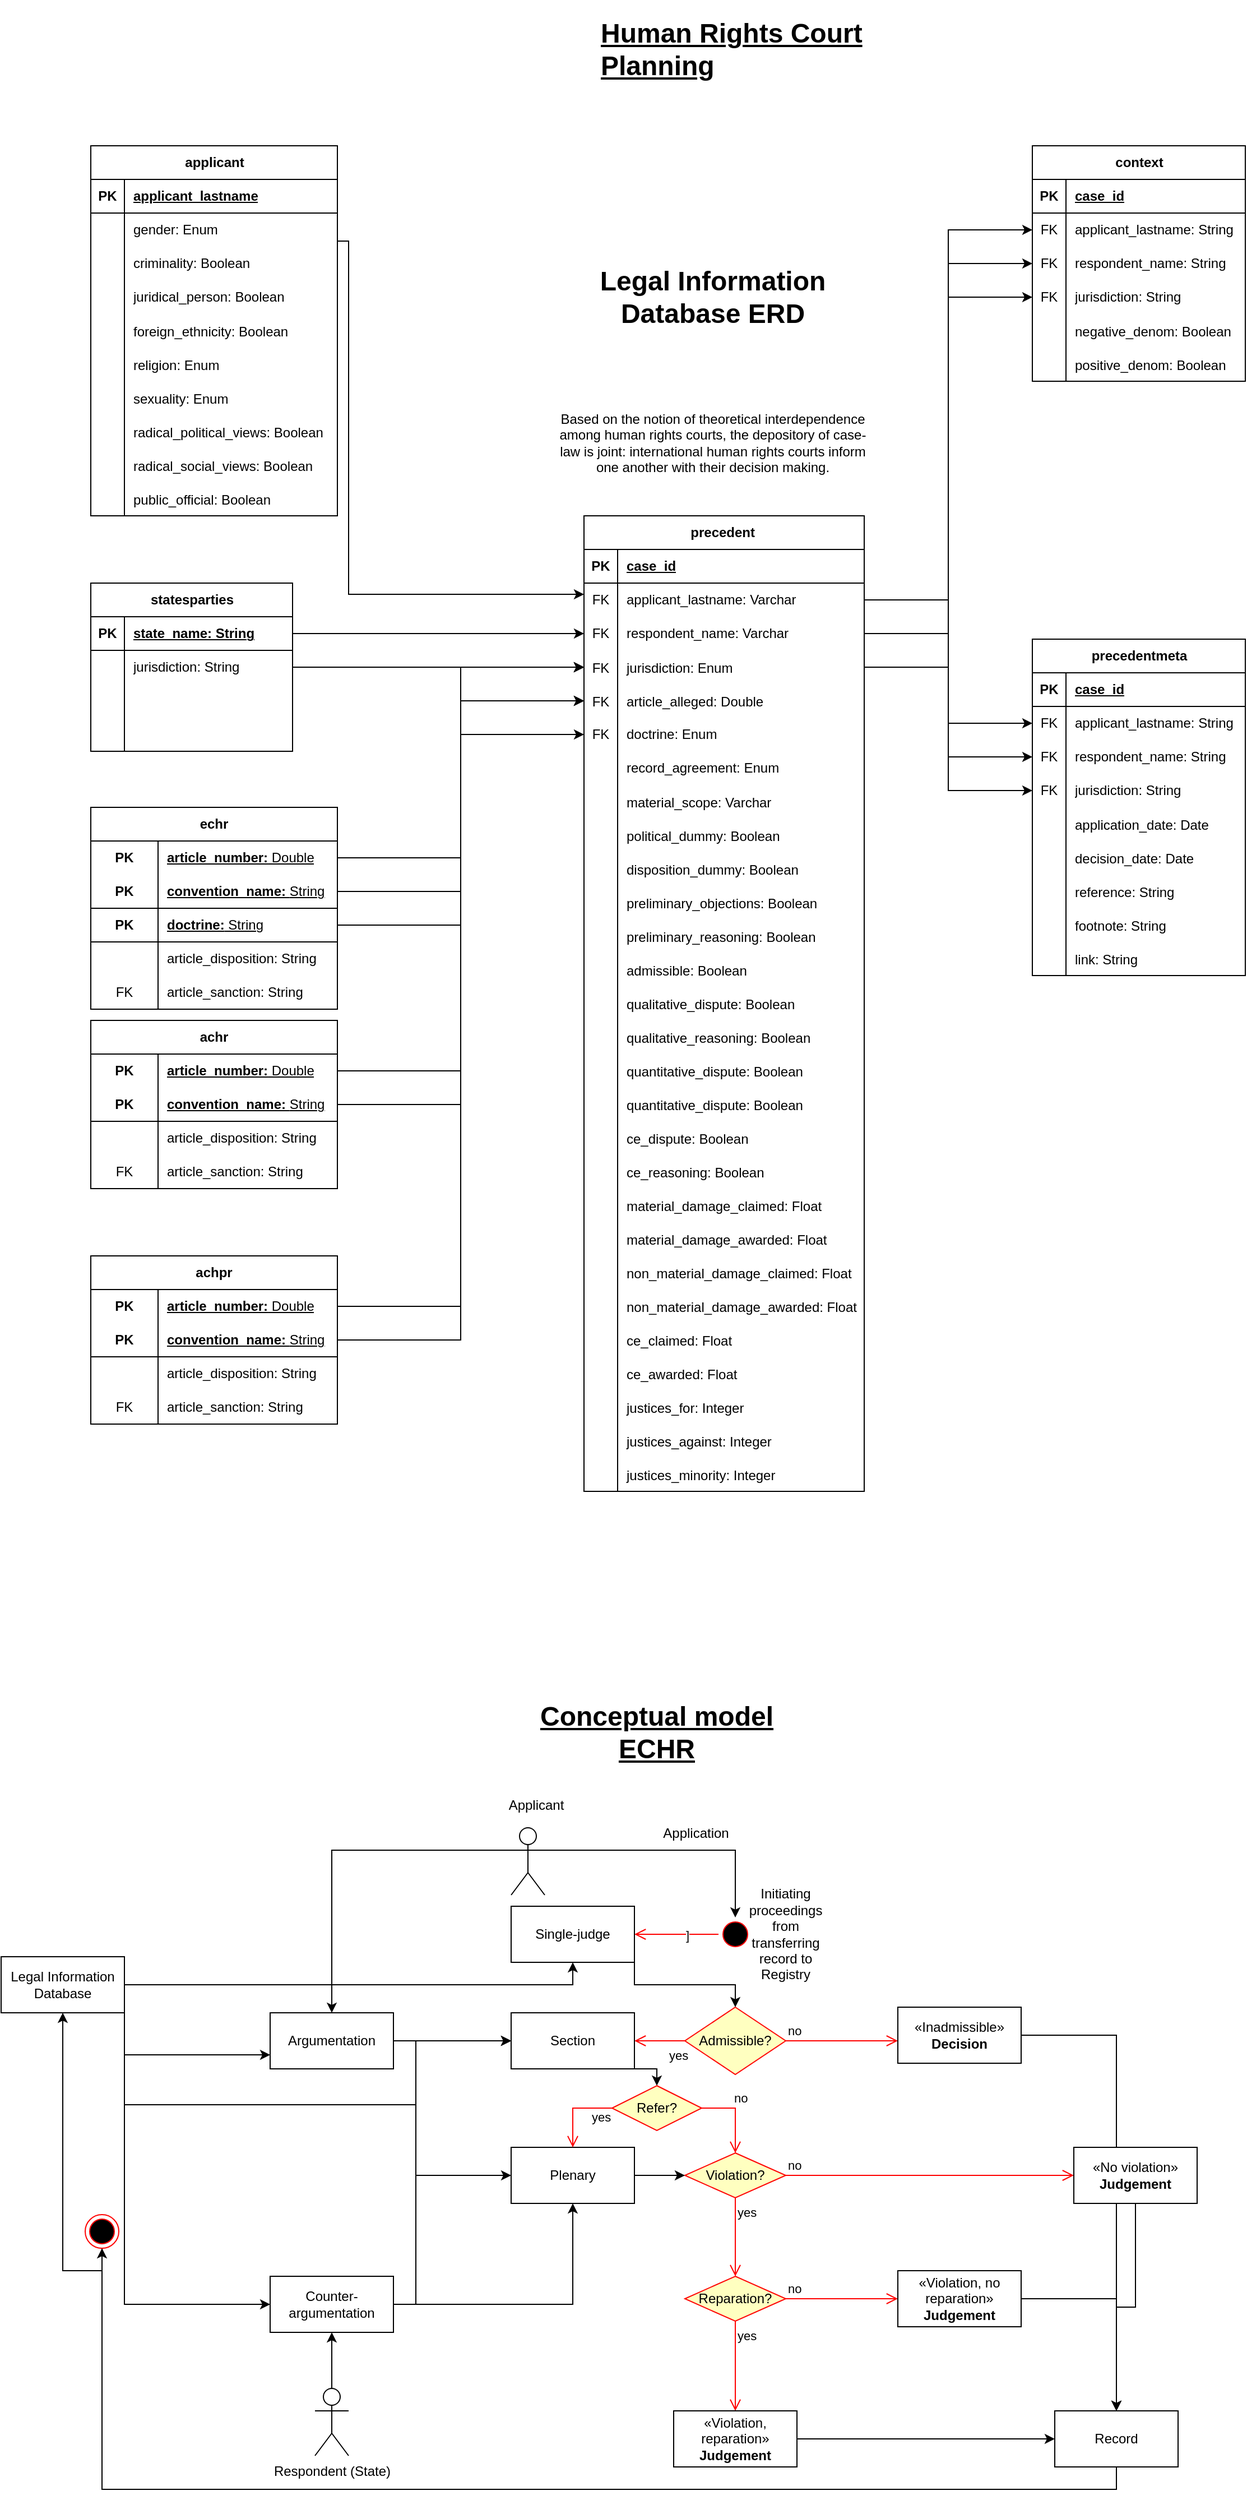 <mxfile version="22.0.5" type="device">
  <diagram name="Σελίδα-1" id="Nd4Nxeqik3UsyxUimyog">
    <mxGraphModel dx="2547" dy="1892" grid="1" gridSize="10" guides="1" tooltips="1" connect="1" arrows="1" fold="1" page="1" pageScale="1" pageWidth="827" pageHeight="1169" math="0" shadow="0">
      <root>
        <mxCell id="0" />
        <mxCell id="1" parent="0" />
        <mxCell id="wEnMtr0A57iTM-QhW_jd-1" value="&lt;span style=&quot;font-size: 24px;&quot;&gt;&lt;b&gt;Legal Information Database ERD&lt;/b&gt;&lt;/span&gt;" style="text;html=1;strokeColor=none;fillColor=none;align=center;verticalAlign=middle;whiteSpace=wrap;rounded=0;" parent="1" vertex="1">
          <mxGeometry x="280" y="50" width="230" height="70" as="geometry" />
        </mxCell>
        <mxCell id="wEnMtr0A57iTM-QhW_jd-2" value="&lt;h1&gt;&lt;u&gt;Human Rights Court Planning&lt;/u&gt;&lt;/h1&gt;" style="text;html=1;strokeColor=none;fillColor=none;spacing=5;spacingTop=-20;whiteSpace=wrap;overflow=hidden;rounded=0;" parent="1" vertex="1">
          <mxGeometry x="290" y="-170" width="250" height="120" as="geometry" />
        </mxCell>
        <mxCell id="wEnMtr0A57iTM-QhW_jd-50" value="echr" style="shape=table;startSize=30;container=1;collapsible=1;childLayout=tableLayout;fixedRows=1;rowLines=0;fontStyle=1;align=center;resizeLast=1;html=1;whiteSpace=wrap;" parent="1" vertex="1">
          <mxGeometry x="-160" y="540" width="220" height="180" as="geometry">
            <mxRectangle x="70" y="280" width="250" height="30" as="alternateBounds" />
          </mxGeometry>
        </mxCell>
        <mxCell id="wEnMtr0A57iTM-QhW_jd-51" value="" style="shape=tableRow;horizontal=0;startSize=0;swimlaneHead=0;swimlaneBody=0;fillColor=none;collapsible=0;dropTarget=0;points=[[0,0.5],[1,0.5]];portConstraint=eastwest;top=0;left=0;right=0;bottom=0;html=1;" parent="wEnMtr0A57iTM-QhW_jd-50" vertex="1">
          <mxGeometry y="30" width="220" height="30" as="geometry" />
        </mxCell>
        <mxCell id="wEnMtr0A57iTM-QhW_jd-52" value="PK" style="shape=partialRectangle;connectable=0;fillColor=none;top=0;left=0;bottom=0;right=0;fontStyle=1;overflow=hidden;html=1;whiteSpace=wrap;" parent="wEnMtr0A57iTM-QhW_jd-51" vertex="1">
          <mxGeometry width="60" height="30" as="geometry">
            <mxRectangle width="60" height="30" as="alternateBounds" />
          </mxGeometry>
        </mxCell>
        <mxCell id="wEnMtr0A57iTM-QhW_jd-53" value="article_number:&lt;span style=&quot;font-weight: normal;&quot;&gt;&amp;nbsp;Double&lt;/span&gt;" style="shape=partialRectangle;connectable=0;fillColor=none;top=0;left=0;bottom=0;right=0;align=left;spacingLeft=6;fontStyle=5;overflow=hidden;html=1;whiteSpace=wrap;" parent="wEnMtr0A57iTM-QhW_jd-51" vertex="1">
          <mxGeometry x="60" width="160" height="30" as="geometry">
            <mxRectangle width="160" height="30" as="alternateBounds" />
          </mxGeometry>
        </mxCell>
        <mxCell id="wEnMtr0A57iTM-QhW_jd-54" value="" style="shape=tableRow;horizontal=0;startSize=0;swimlaneHead=0;swimlaneBody=0;fillColor=none;collapsible=0;dropTarget=0;points=[[0,0.5],[1,0.5]];portConstraint=eastwest;top=0;left=0;right=0;bottom=1;html=1;" parent="wEnMtr0A57iTM-QhW_jd-50" vertex="1">
          <mxGeometry y="60" width="220" height="30" as="geometry" />
        </mxCell>
        <mxCell id="wEnMtr0A57iTM-QhW_jd-55" value="PK" style="shape=partialRectangle;connectable=0;fillColor=none;top=0;left=0;bottom=0;right=0;fontStyle=1;overflow=hidden;html=1;whiteSpace=wrap;" parent="wEnMtr0A57iTM-QhW_jd-54" vertex="1">
          <mxGeometry width="60" height="30" as="geometry">
            <mxRectangle width="60" height="30" as="alternateBounds" />
          </mxGeometry>
        </mxCell>
        <mxCell id="wEnMtr0A57iTM-QhW_jd-56" value="convention_name: &lt;span style=&quot;font-weight: 400;&quot;&gt;String&lt;br&gt;&lt;/span&gt;" style="shape=partialRectangle;connectable=0;fillColor=none;top=0;left=0;bottom=0;right=0;align=left;spacingLeft=6;fontStyle=5;overflow=hidden;html=1;whiteSpace=wrap;" parent="wEnMtr0A57iTM-QhW_jd-54" vertex="1">
          <mxGeometry x="60" width="160" height="30" as="geometry">
            <mxRectangle width="160" height="30" as="alternateBounds" />
          </mxGeometry>
        </mxCell>
        <mxCell id="itUB6S58aImKVpuw7AdH-105" value="" style="shape=tableRow;horizontal=0;startSize=0;swimlaneHead=0;swimlaneBody=0;fillColor=none;collapsible=0;dropTarget=0;points=[[0,0.5],[1,0.5]];portConstraint=eastwest;top=0;left=0;right=0;bottom=1;" vertex="1" parent="wEnMtr0A57iTM-QhW_jd-50">
          <mxGeometry y="90" width="220" height="30" as="geometry" />
        </mxCell>
        <mxCell id="itUB6S58aImKVpuw7AdH-106" value="PK" style="shape=partialRectangle;connectable=0;fillColor=none;top=0;left=0;bottom=0;right=0;fontStyle=1;overflow=hidden;whiteSpace=wrap;html=1;" vertex="1" parent="itUB6S58aImKVpuw7AdH-105">
          <mxGeometry width="60" height="30" as="geometry">
            <mxRectangle width="60" height="30" as="alternateBounds" />
          </mxGeometry>
        </mxCell>
        <mxCell id="itUB6S58aImKVpuw7AdH-107" value="doctrine:&lt;span style=&quot;font-weight: normal;&quot;&gt;&amp;nbsp;String&lt;/span&gt;" style="shape=partialRectangle;connectable=0;fillColor=none;top=0;left=0;bottom=0;right=0;align=left;spacingLeft=6;fontStyle=5;overflow=hidden;whiteSpace=wrap;html=1;" vertex="1" parent="itUB6S58aImKVpuw7AdH-105">
          <mxGeometry x="60" width="160" height="30" as="geometry">
            <mxRectangle width="160" height="30" as="alternateBounds" />
          </mxGeometry>
        </mxCell>
        <mxCell id="wEnMtr0A57iTM-QhW_jd-57" value="" style="shape=tableRow;horizontal=0;startSize=0;swimlaneHead=0;swimlaneBody=0;fillColor=none;collapsible=0;dropTarget=0;points=[[0,0.5],[1,0.5]];portConstraint=eastwest;top=0;left=0;right=0;bottom=0;html=1;" parent="wEnMtr0A57iTM-QhW_jd-50" vertex="1">
          <mxGeometry y="120" width="220" height="30" as="geometry" />
        </mxCell>
        <mxCell id="wEnMtr0A57iTM-QhW_jd-58" value="" style="shape=partialRectangle;connectable=0;fillColor=none;top=0;left=0;bottom=0;right=0;editable=1;overflow=hidden;html=1;whiteSpace=wrap;" parent="wEnMtr0A57iTM-QhW_jd-57" vertex="1">
          <mxGeometry width="60" height="30" as="geometry">
            <mxRectangle width="60" height="30" as="alternateBounds" />
          </mxGeometry>
        </mxCell>
        <mxCell id="wEnMtr0A57iTM-QhW_jd-59" value="article_disposition: String" style="shape=partialRectangle;connectable=0;fillColor=none;top=0;left=0;bottom=0;right=0;align=left;spacingLeft=6;overflow=hidden;html=1;whiteSpace=wrap;" parent="wEnMtr0A57iTM-QhW_jd-57" vertex="1">
          <mxGeometry x="60" width="160" height="30" as="geometry">
            <mxRectangle width="160" height="30" as="alternateBounds" />
          </mxGeometry>
        </mxCell>
        <mxCell id="wEnMtr0A57iTM-QhW_jd-60" value="" style="shape=tableRow;horizontal=0;startSize=0;swimlaneHead=0;swimlaneBody=0;fillColor=none;collapsible=0;dropTarget=0;points=[[0,0.5],[1,0.5]];portConstraint=eastwest;top=0;left=0;right=0;bottom=0;html=1;" parent="wEnMtr0A57iTM-QhW_jd-50" vertex="1">
          <mxGeometry y="150" width="220" height="30" as="geometry" />
        </mxCell>
        <mxCell id="wEnMtr0A57iTM-QhW_jd-61" value="FK" style="shape=partialRectangle;connectable=0;fillColor=none;top=0;left=0;bottom=0;right=0;editable=1;overflow=hidden;html=1;whiteSpace=wrap;" parent="wEnMtr0A57iTM-QhW_jd-60" vertex="1">
          <mxGeometry width="60" height="30" as="geometry">
            <mxRectangle width="60" height="30" as="alternateBounds" />
          </mxGeometry>
        </mxCell>
        <mxCell id="wEnMtr0A57iTM-QhW_jd-62" value="article_sanction: String" style="shape=partialRectangle;connectable=0;fillColor=none;top=0;left=0;bottom=0;right=0;align=left;spacingLeft=6;overflow=hidden;html=1;whiteSpace=wrap;" parent="wEnMtr0A57iTM-QhW_jd-60" vertex="1">
          <mxGeometry x="60" width="160" height="30" as="geometry">
            <mxRectangle width="160" height="30" as="alternateBounds" />
          </mxGeometry>
        </mxCell>
        <mxCell id="wEnMtr0A57iTM-QhW_jd-76" value="achr" style="shape=table;startSize=30;container=1;collapsible=1;childLayout=tableLayout;fixedRows=1;rowLines=0;fontStyle=1;align=center;resizeLast=1;html=1;whiteSpace=wrap;" parent="1" vertex="1">
          <mxGeometry x="-160" y="730" width="220" height="150" as="geometry" />
        </mxCell>
        <mxCell id="wEnMtr0A57iTM-QhW_jd-77" value="" style="shape=tableRow;horizontal=0;startSize=0;swimlaneHead=0;swimlaneBody=0;fillColor=none;collapsible=0;dropTarget=0;points=[[0,0.5],[1,0.5]];portConstraint=eastwest;top=0;left=0;right=0;bottom=0;html=1;" parent="wEnMtr0A57iTM-QhW_jd-76" vertex="1">
          <mxGeometry y="30" width="220" height="30" as="geometry" />
        </mxCell>
        <mxCell id="wEnMtr0A57iTM-QhW_jd-78" value="PK" style="shape=partialRectangle;connectable=0;fillColor=none;top=0;left=0;bottom=0;right=0;fontStyle=1;overflow=hidden;html=1;whiteSpace=wrap;" parent="wEnMtr0A57iTM-QhW_jd-77" vertex="1">
          <mxGeometry width="60" height="30" as="geometry">
            <mxRectangle width="60" height="30" as="alternateBounds" />
          </mxGeometry>
        </mxCell>
        <mxCell id="wEnMtr0A57iTM-QhW_jd-79" value="article_number:&lt;span style=&quot;font-weight: normal;&quot;&gt;&amp;nbsp;Double&lt;/span&gt;" style="shape=partialRectangle;connectable=0;fillColor=none;top=0;left=0;bottom=0;right=0;align=left;spacingLeft=6;fontStyle=5;overflow=hidden;html=1;whiteSpace=wrap;" parent="wEnMtr0A57iTM-QhW_jd-77" vertex="1">
          <mxGeometry x="60" width="160" height="30" as="geometry">
            <mxRectangle width="160" height="30" as="alternateBounds" />
          </mxGeometry>
        </mxCell>
        <mxCell id="wEnMtr0A57iTM-QhW_jd-80" value="" style="shape=tableRow;horizontal=0;startSize=0;swimlaneHead=0;swimlaneBody=0;fillColor=none;collapsible=0;dropTarget=0;points=[[0,0.5],[1,0.5]];portConstraint=eastwest;top=0;left=0;right=0;bottom=1;html=1;" parent="wEnMtr0A57iTM-QhW_jd-76" vertex="1">
          <mxGeometry y="60" width="220" height="30" as="geometry" />
        </mxCell>
        <mxCell id="wEnMtr0A57iTM-QhW_jd-81" value="PK" style="shape=partialRectangle;connectable=0;fillColor=none;top=0;left=0;bottom=0;right=0;fontStyle=1;overflow=hidden;html=1;whiteSpace=wrap;" parent="wEnMtr0A57iTM-QhW_jd-80" vertex="1">
          <mxGeometry width="60" height="30" as="geometry">
            <mxRectangle width="60" height="30" as="alternateBounds" />
          </mxGeometry>
        </mxCell>
        <mxCell id="wEnMtr0A57iTM-QhW_jd-82" value="convention_name: &lt;span style=&quot;font-weight: 400;&quot;&gt;String&lt;/span&gt;" style="shape=partialRectangle;connectable=0;fillColor=none;top=0;left=0;bottom=0;right=0;align=left;spacingLeft=6;fontStyle=5;overflow=hidden;html=1;whiteSpace=wrap;" parent="wEnMtr0A57iTM-QhW_jd-80" vertex="1">
          <mxGeometry x="60" width="160" height="30" as="geometry">
            <mxRectangle width="160" height="30" as="alternateBounds" />
          </mxGeometry>
        </mxCell>
        <mxCell id="wEnMtr0A57iTM-QhW_jd-83" value="" style="shape=tableRow;horizontal=0;startSize=0;swimlaneHead=0;swimlaneBody=0;fillColor=none;collapsible=0;dropTarget=0;points=[[0,0.5],[1,0.5]];portConstraint=eastwest;top=0;left=0;right=0;bottom=0;html=1;" parent="wEnMtr0A57iTM-QhW_jd-76" vertex="1">
          <mxGeometry y="90" width="220" height="30" as="geometry" />
        </mxCell>
        <mxCell id="wEnMtr0A57iTM-QhW_jd-84" value="" style="shape=partialRectangle;connectable=0;fillColor=none;top=0;left=0;bottom=0;right=0;editable=1;overflow=hidden;html=1;whiteSpace=wrap;" parent="wEnMtr0A57iTM-QhW_jd-83" vertex="1">
          <mxGeometry width="60" height="30" as="geometry">
            <mxRectangle width="60" height="30" as="alternateBounds" />
          </mxGeometry>
        </mxCell>
        <mxCell id="wEnMtr0A57iTM-QhW_jd-85" value="article_disposition: String" style="shape=partialRectangle;connectable=0;fillColor=none;top=0;left=0;bottom=0;right=0;align=left;spacingLeft=6;overflow=hidden;html=1;whiteSpace=wrap;" parent="wEnMtr0A57iTM-QhW_jd-83" vertex="1">
          <mxGeometry x="60" width="160" height="30" as="geometry">
            <mxRectangle width="160" height="30" as="alternateBounds" />
          </mxGeometry>
        </mxCell>
        <mxCell id="wEnMtr0A57iTM-QhW_jd-86" value="" style="shape=tableRow;horizontal=0;startSize=0;swimlaneHead=0;swimlaneBody=0;fillColor=none;collapsible=0;dropTarget=0;points=[[0,0.5],[1,0.5]];portConstraint=eastwest;top=0;left=0;right=0;bottom=0;html=1;" parent="wEnMtr0A57iTM-QhW_jd-76" vertex="1">
          <mxGeometry y="120" width="220" height="30" as="geometry" />
        </mxCell>
        <mxCell id="wEnMtr0A57iTM-QhW_jd-87" value="FK" style="shape=partialRectangle;connectable=0;fillColor=none;top=0;left=0;bottom=0;right=0;editable=1;overflow=hidden;html=1;whiteSpace=wrap;" parent="wEnMtr0A57iTM-QhW_jd-86" vertex="1">
          <mxGeometry width="60" height="30" as="geometry">
            <mxRectangle width="60" height="30" as="alternateBounds" />
          </mxGeometry>
        </mxCell>
        <mxCell id="wEnMtr0A57iTM-QhW_jd-88" value="article_sanction: String" style="shape=partialRectangle;connectable=0;fillColor=none;top=0;left=0;bottom=0;right=0;align=left;spacingLeft=6;overflow=hidden;html=1;whiteSpace=wrap;" parent="wEnMtr0A57iTM-QhW_jd-86" vertex="1">
          <mxGeometry x="60" width="160" height="30" as="geometry">
            <mxRectangle width="160" height="30" as="alternateBounds" />
          </mxGeometry>
        </mxCell>
        <mxCell id="wEnMtr0A57iTM-QhW_jd-89" value="achpr" style="shape=table;startSize=30;container=1;collapsible=1;childLayout=tableLayout;fixedRows=1;rowLines=0;fontStyle=1;align=center;resizeLast=1;html=1;whiteSpace=wrap;" parent="1" vertex="1">
          <mxGeometry x="-160" y="940" width="220" height="150" as="geometry" />
        </mxCell>
        <mxCell id="wEnMtr0A57iTM-QhW_jd-90" value="" style="shape=tableRow;horizontal=0;startSize=0;swimlaneHead=0;swimlaneBody=0;fillColor=none;collapsible=0;dropTarget=0;points=[[0,0.5],[1,0.5]];portConstraint=eastwest;top=0;left=0;right=0;bottom=0;html=1;" parent="wEnMtr0A57iTM-QhW_jd-89" vertex="1">
          <mxGeometry y="30" width="220" height="30" as="geometry" />
        </mxCell>
        <mxCell id="wEnMtr0A57iTM-QhW_jd-91" value="PK" style="shape=partialRectangle;connectable=0;fillColor=none;top=0;left=0;bottom=0;right=0;fontStyle=1;overflow=hidden;html=1;whiteSpace=wrap;" parent="wEnMtr0A57iTM-QhW_jd-90" vertex="1">
          <mxGeometry width="60" height="30" as="geometry">
            <mxRectangle width="60" height="30" as="alternateBounds" />
          </mxGeometry>
        </mxCell>
        <mxCell id="wEnMtr0A57iTM-QhW_jd-92" value="article_number:&lt;span style=&quot;font-weight: normal;&quot;&gt;&amp;nbsp;Double&lt;/span&gt;" style="shape=partialRectangle;connectable=0;fillColor=none;top=0;left=0;bottom=0;right=0;align=left;spacingLeft=6;fontStyle=5;overflow=hidden;html=1;whiteSpace=wrap;" parent="wEnMtr0A57iTM-QhW_jd-90" vertex="1">
          <mxGeometry x="60" width="160" height="30" as="geometry">
            <mxRectangle width="160" height="30" as="alternateBounds" />
          </mxGeometry>
        </mxCell>
        <mxCell id="wEnMtr0A57iTM-QhW_jd-93" value="" style="shape=tableRow;horizontal=0;startSize=0;swimlaneHead=0;swimlaneBody=0;fillColor=none;collapsible=0;dropTarget=0;points=[[0,0.5],[1,0.5]];portConstraint=eastwest;top=0;left=0;right=0;bottom=1;html=1;" parent="wEnMtr0A57iTM-QhW_jd-89" vertex="1">
          <mxGeometry y="60" width="220" height="30" as="geometry" />
        </mxCell>
        <mxCell id="wEnMtr0A57iTM-QhW_jd-94" value="PK" style="shape=partialRectangle;connectable=0;fillColor=none;top=0;left=0;bottom=0;right=0;fontStyle=1;overflow=hidden;html=1;whiteSpace=wrap;" parent="wEnMtr0A57iTM-QhW_jd-93" vertex="1">
          <mxGeometry width="60" height="30" as="geometry">
            <mxRectangle width="60" height="30" as="alternateBounds" />
          </mxGeometry>
        </mxCell>
        <mxCell id="wEnMtr0A57iTM-QhW_jd-95" value="convention_name: &lt;span style=&quot;font-weight: 400;&quot;&gt;String&lt;/span&gt;" style="shape=partialRectangle;connectable=0;fillColor=none;top=0;left=0;bottom=0;right=0;align=left;spacingLeft=6;fontStyle=5;overflow=hidden;html=1;whiteSpace=wrap;" parent="wEnMtr0A57iTM-QhW_jd-93" vertex="1">
          <mxGeometry x="60" width="160" height="30" as="geometry">
            <mxRectangle width="160" height="30" as="alternateBounds" />
          </mxGeometry>
        </mxCell>
        <mxCell id="wEnMtr0A57iTM-QhW_jd-96" value="" style="shape=tableRow;horizontal=0;startSize=0;swimlaneHead=0;swimlaneBody=0;fillColor=none;collapsible=0;dropTarget=0;points=[[0,0.5],[1,0.5]];portConstraint=eastwest;top=0;left=0;right=0;bottom=0;html=1;" parent="wEnMtr0A57iTM-QhW_jd-89" vertex="1">
          <mxGeometry y="90" width="220" height="30" as="geometry" />
        </mxCell>
        <mxCell id="wEnMtr0A57iTM-QhW_jd-97" value="" style="shape=partialRectangle;connectable=0;fillColor=none;top=0;left=0;bottom=0;right=0;editable=1;overflow=hidden;html=1;whiteSpace=wrap;" parent="wEnMtr0A57iTM-QhW_jd-96" vertex="1">
          <mxGeometry width="60" height="30" as="geometry">
            <mxRectangle width="60" height="30" as="alternateBounds" />
          </mxGeometry>
        </mxCell>
        <mxCell id="wEnMtr0A57iTM-QhW_jd-98" value="article_disposition: String" style="shape=partialRectangle;connectable=0;fillColor=none;top=0;left=0;bottom=0;right=0;align=left;spacingLeft=6;overflow=hidden;html=1;whiteSpace=wrap;" parent="wEnMtr0A57iTM-QhW_jd-96" vertex="1">
          <mxGeometry x="60" width="160" height="30" as="geometry">
            <mxRectangle width="160" height="30" as="alternateBounds" />
          </mxGeometry>
        </mxCell>
        <mxCell id="wEnMtr0A57iTM-QhW_jd-99" value="" style="shape=tableRow;horizontal=0;startSize=0;swimlaneHead=0;swimlaneBody=0;fillColor=none;collapsible=0;dropTarget=0;points=[[0,0.5],[1,0.5]];portConstraint=eastwest;top=0;left=0;right=0;bottom=0;html=1;" parent="wEnMtr0A57iTM-QhW_jd-89" vertex="1">
          <mxGeometry y="120" width="220" height="30" as="geometry" />
        </mxCell>
        <mxCell id="wEnMtr0A57iTM-QhW_jd-100" value="FK" style="shape=partialRectangle;connectable=0;fillColor=none;top=0;left=0;bottom=0;right=0;editable=1;overflow=hidden;html=1;whiteSpace=wrap;" parent="wEnMtr0A57iTM-QhW_jd-99" vertex="1">
          <mxGeometry width="60" height="30" as="geometry">
            <mxRectangle width="60" height="30" as="alternateBounds" />
          </mxGeometry>
        </mxCell>
        <mxCell id="wEnMtr0A57iTM-QhW_jd-101" value="article_sanction: String" style="shape=partialRectangle;connectable=0;fillColor=none;top=0;left=0;bottom=0;right=0;align=left;spacingLeft=6;overflow=hidden;html=1;whiteSpace=wrap;" parent="wEnMtr0A57iTM-QhW_jd-99" vertex="1">
          <mxGeometry x="60" width="160" height="30" as="geometry">
            <mxRectangle width="160" height="30" as="alternateBounds" />
          </mxGeometry>
        </mxCell>
        <mxCell id="ZL7SqsE1SWAfK_7r2Hqs-13" value="precedent&amp;nbsp;" style="shape=table;startSize=30;container=1;collapsible=1;childLayout=tableLayout;fixedRows=1;rowLines=0;fontStyle=1;align=center;resizeLast=1;html=1;" parent="1" vertex="1">
          <mxGeometry x="280" y="280" width="250" height="870" as="geometry" />
        </mxCell>
        <mxCell id="ZL7SqsE1SWAfK_7r2Hqs-14" value="" style="shape=tableRow;horizontal=0;startSize=0;swimlaneHead=0;swimlaneBody=0;fillColor=none;collapsible=0;dropTarget=0;points=[[0,0.5],[1,0.5]];portConstraint=eastwest;top=0;left=0;right=0;bottom=1;" parent="ZL7SqsE1SWAfK_7r2Hqs-13" vertex="1">
          <mxGeometry y="30" width="250" height="30" as="geometry" />
        </mxCell>
        <mxCell id="ZL7SqsE1SWAfK_7r2Hqs-15" value="PK" style="shape=partialRectangle;connectable=0;fillColor=none;top=0;left=0;bottom=0;right=0;fontStyle=1;overflow=hidden;whiteSpace=wrap;html=1;" parent="ZL7SqsE1SWAfK_7r2Hqs-14" vertex="1">
          <mxGeometry width="30" height="30" as="geometry">
            <mxRectangle width="30" height="30" as="alternateBounds" />
          </mxGeometry>
        </mxCell>
        <mxCell id="ZL7SqsE1SWAfK_7r2Hqs-16" value="case_id" style="shape=partialRectangle;connectable=0;fillColor=none;top=0;left=0;bottom=0;right=0;align=left;spacingLeft=6;fontStyle=5;overflow=hidden;whiteSpace=wrap;html=1;" parent="ZL7SqsE1SWAfK_7r2Hqs-14" vertex="1">
          <mxGeometry x="30" width="220" height="30" as="geometry">
            <mxRectangle width="220" height="30" as="alternateBounds" />
          </mxGeometry>
        </mxCell>
        <mxCell id="ZL7SqsE1SWAfK_7r2Hqs-17" value="" style="shape=tableRow;horizontal=0;startSize=0;swimlaneHead=0;swimlaneBody=0;fillColor=none;collapsible=0;dropTarget=0;points=[[0,0.5],[1,0.5]];portConstraint=eastwest;top=0;left=0;right=0;bottom=0;" parent="ZL7SqsE1SWAfK_7r2Hqs-13" vertex="1">
          <mxGeometry y="60" width="250" height="30" as="geometry" />
        </mxCell>
        <mxCell id="ZL7SqsE1SWAfK_7r2Hqs-18" value="FK" style="shape=partialRectangle;connectable=0;fillColor=none;top=0;left=0;bottom=0;right=0;editable=1;overflow=hidden;whiteSpace=wrap;html=1;" parent="ZL7SqsE1SWAfK_7r2Hqs-17" vertex="1">
          <mxGeometry width="30" height="30" as="geometry">
            <mxRectangle width="30" height="30" as="alternateBounds" />
          </mxGeometry>
        </mxCell>
        <mxCell id="ZL7SqsE1SWAfK_7r2Hqs-19" value="applicant_lastname: Varchar" style="shape=partialRectangle;connectable=0;fillColor=none;top=0;left=0;bottom=0;right=0;align=left;spacingLeft=6;overflow=hidden;whiteSpace=wrap;html=1;" parent="ZL7SqsE1SWAfK_7r2Hqs-17" vertex="1">
          <mxGeometry x="30" width="220" height="30" as="geometry">
            <mxRectangle width="220" height="30" as="alternateBounds" />
          </mxGeometry>
        </mxCell>
        <mxCell id="ZL7SqsE1SWAfK_7r2Hqs-20" value="" style="shape=tableRow;horizontal=0;startSize=0;swimlaneHead=0;swimlaneBody=0;fillColor=none;collapsible=0;dropTarget=0;points=[[0,0.5],[1,0.5]];portConstraint=eastwest;top=0;left=0;right=0;bottom=0;" parent="ZL7SqsE1SWAfK_7r2Hqs-13" vertex="1">
          <mxGeometry y="90" width="250" height="30" as="geometry" />
        </mxCell>
        <mxCell id="ZL7SqsE1SWAfK_7r2Hqs-21" value="FK" style="shape=partialRectangle;connectable=0;fillColor=none;top=0;left=0;bottom=0;right=0;editable=1;overflow=hidden;whiteSpace=wrap;html=1;" parent="ZL7SqsE1SWAfK_7r2Hqs-20" vertex="1">
          <mxGeometry width="30" height="30" as="geometry">
            <mxRectangle width="30" height="30" as="alternateBounds" />
          </mxGeometry>
        </mxCell>
        <mxCell id="ZL7SqsE1SWAfK_7r2Hqs-22" value="respondent_name: Varchar" style="shape=partialRectangle;connectable=0;fillColor=none;top=0;left=0;bottom=0;right=0;align=left;spacingLeft=6;overflow=hidden;whiteSpace=wrap;html=1;" parent="ZL7SqsE1SWAfK_7r2Hqs-20" vertex="1">
          <mxGeometry x="30" width="220" height="30" as="geometry">
            <mxRectangle width="220" height="30" as="alternateBounds" />
          </mxGeometry>
        </mxCell>
        <mxCell id="ZL7SqsE1SWAfK_7r2Hqs-29" value="" style="shape=tableRow;horizontal=0;startSize=0;swimlaneHead=0;swimlaneBody=0;fillColor=none;collapsible=0;dropTarget=0;points=[[0,0.5],[1,0.5]];portConstraint=eastwest;top=0;left=0;right=0;bottom=0;" parent="ZL7SqsE1SWAfK_7r2Hqs-13" vertex="1">
          <mxGeometry y="120" width="250" height="30" as="geometry" />
        </mxCell>
        <mxCell id="ZL7SqsE1SWAfK_7r2Hqs-30" value="FK" style="shape=partialRectangle;connectable=0;fillColor=none;top=0;left=0;bottom=0;right=0;editable=1;overflow=hidden;" parent="ZL7SqsE1SWAfK_7r2Hqs-29" vertex="1">
          <mxGeometry width="30" height="30" as="geometry">
            <mxRectangle width="30" height="30" as="alternateBounds" />
          </mxGeometry>
        </mxCell>
        <mxCell id="ZL7SqsE1SWAfK_7r2Hqs-31" value="jurisdiction: Enum" style="shape=partialRectangle;connectable=0;fillColor=none;top=0;left=0;bottom=0;right=0;align=left;spacingLeft=6;overflow=hidden;" parent="ZL7SqsE1SWAfK_7r2Hqs-29" vertex="1">
          <mxGeometry x="30" width="220" height="30" as="geometry">
            <mxRectangle width="220" height="30" as="alternateBounds" />
          </mxGeometry>
        </mxCell>
        <mxCell id="ZL7SqsE1SWAfK_7r2Hqs-146" value="" style="shape=tableRow;horizontal=0;startSize=0;swimlaneHead=0;swimlaneBody=0;fillColor=none;collapsible=0;dropTarget=0;points=[[0,0.5],[1,0.5]];portConstraint=eastwest;top=0;left=0;right=0;bottom=0;" parent="ZL7SqsE1SWAfK_7r2Hqs-13" vertex="1">
          <mxGeometry y="150" width="250" height="30" as="geometry" />
        </mxCell>
        <mxCell id="ZL7SqsE1SWAfK_7r2Hqs-147" value="FK" style="shape=partialRectangle;connectable=0;fillColor=none;top=0;left=0;bottom=0;right=0;editable=1;overflow=hidden;" parent="ZL7SqsE1SWAfK_7r2Hqs-146" vertex="1">
          <mxGeometry width="30" height="30" as="geometry">
            <mxRectangle width="30" height="30" as="alternateBounds" />
          </mxGeometry>
        </mxCell>
        <mxCell id="ZL7SqsE1SWAfK_7r2Hqs-148" value="article_alleged: Double" style="shape=partialRectangle;connectable=0;fillColor=none;top=0;left=0;bottom=0;right=0;align=left;spacingLeft=6;overflow=hidden;" parent="ZL7SqsE1SWAfK_7r2Hqs-146" vertex="1">
          <mxGeometry x="30" width="220" height="30" as="geometry">
            <mxRectangle width="220" height="30" as="alternateBounds" />
          </mxGeometry>
        </mxCell>
        <mxCell id="itUB6S58aImKVpuw7AdH-108" value="" style="shape=tableRow;horizontal=0;startSize=0;swimlaneHead=0;swimlaneBody=0;fillColor=none;collapsible=0;dropTarget=0;points=[[0,0.5],[1,0.5]];portConstraint=eastwest;top=0;left=0;right=0;bottom=0;" vertex="1" parent="ZL7SqsE1SWAfK_7r2Hqs-13">
          <mxGeometry y="180" width="250" height="30" as="geometry" />
        </mxCell>
        <mxCell id="itUB6S58aImKVpuw7AdH-109" value="FK" style="shape=partialRectangle;connectable=0;fillColor=none;top=0;left=0;bottom=0;right=0;fontStyle=0;overflow=hidden;whiteSpace=wrap;html=1;" vertex="1" parent="itUB6S58aImKVpuw7AdH-108">
          <mxGeometry width="30" height="30" as="geometry">
            <mxRectangle width="30" height="30" as="alternateBounds" />
          </mxGeometry>
        </mxCell>
        <mxCell id="itUB6S58aImKVpuw7AdH-110" value="doctrine: Enum" style="shape=partialRectangle;connectable=0;fillColor=none;top=0;left=0;bottom=0;right=0;align=left;spacingLeft=6;fontStyle=0;overflow=hidden;whiteSpace=wrap;html=1;" vertex="1" parent="itUB6S58aImKVpuw7AdH-108">
          <mxGeometry x="30" width="220" height="30" as="geometry">
            <mxRectangle width="220" height="30" as="alternateBounds" />
          </mxGeometry>
        </mxCell>
        <mxCell id="ZL7SqsE1SWAfK_7r2Hqs-23" value="" style="shape=tableRow;horizontal=0;startSize=0;swimlaneHead=0;swimlaneBody=0;fillColor=none;collapsible=0;dropTarget=0;points=[[0,0.5],[1,0.5]];portConstraint=eastwest;top=0;left=0;right=0;bottom=0;" parent="ZL7SqsE1SWAfK_7r2Hqs-13" vertex="1">
          <mxGeometry y="210" width="250" height="30" as="geometry" />
        </mxCell>
        <mxCell id="ZL7SqsE1SWAfK_7r2Hqs-24" value="" style="shape=partialRectangle;connectable=0;fillColor=none;top=0;left=0;bottom=0;right=0;editable=1;overflow=hidden;whiteSpace=wrap;html=1;" parent="ZL7SqsE1SWAfK_7r2Hqs-23" vertex="1">
          <mxGeometry width="30" height="30" as="geometry">
            <mxRectangle width="30" height="30" as="alternateBounds" />
          </mxGeometry>
        </mxCell>
        <mxCell id="ZL7SqsE1SWAfK_7r2Hqs-25" value="record_agreement: Enum" style="shape=partialRectangle;connectable=0;fillColor=none;top=0;left=0;bottom=0;right=0;align=left;spacingLeft=6;overflow=hidden;whiteSpace=wrap;html=1;" parent="ZL7SqsE1SWAfK_7r2Hqs-23" vertex="1">
          <mxGeometry x="30" width="220" height="30" as="geometry">
            <mxRectangle width="220" height="30" as="alternateBounds" />
          </mxGeometry>
        </mxCell>
        <mxCell id="ZL7SqsE1SWAfK_7r2Hqs-32" value="" style="shape=tableRow;horizontal=0;startSize=0;swimlaneHead=0;swimlaneBody=0;fillColor=none;collapsible=0;dropTarget=0;points=[[0,0.5],[1,0.5]];portConstraint=eastwest;top=0;left=0;right=0;bottom=0;" parent="ZL7SqsE1SWAfK_7r2Hqs-13" vertex="1">
          <mxGeometry y="240" width="250" height="30" as="geometry" />
        </mxCell>
        <mxCell id="ZL7SqsE1SWAfK_7r2Hqs-33" value="" style="shape=partialRectangle;connectable=0;fillColor=none;top=0;left=0;bottom=0;right=0;editable=1;overflow=hidden;" parent="ZL7SqsE1SWAfK_7r2Hqs-32" vertex="1">
          <mxGeometry width="30" height="30" as="geometry">
            <mxRectangle width="30" height="30" as="alternateBounds" />
          </mxGeometry>
        </mxCell>
        <mxCell id="ZL7SqsE1SWAfK_7r2Hqs-34" value="material_scope: Varchar" style="shape=partialRectangle;connectable=0;fillColor=none;top=0;left=0;bottom=0;right=0;align=left;spacingLeft=6;overflow=hidden;" parent="ZL7SqsE1SWAfK_7r2Hqs-32" vertex="1">
          <mxGeometry x="30" width="220" height="30" as="geometry">
            <mxRectangle width="220" height="30" as="alternateBounds" />
          </mxGeometry>
        </mxCell>
        <mxCell id="ZL7SqsE1SWAfK_7r2Hqs-35" value="" style="shape=tableRow;horizontal=0;startSize=0;swimlaneHead=0;swimlaneBody=0;fillColor=none;collapsible=0;dropTarget=0;points=[[0,0.5],[1,0.5]];portConstraint=eastwest;top=0;left=0;right=0;bottom=0;" parent="ZL7SqsE1SWAfK_7r2Hqs-13" vertex="1">
          <mxGeometry y="270" width="250" height="30" as="geometry" />
        </mxCell>
        <mxCell id="ZL7SqsE1SWAfK_7r2Hqs-36" value="" style="shape=partialRectangle;connectable=0;fillColor=none;top=0;left=0;bottom=0;right=0;editable=1;overflow=hidden;" parent="ZL7SqsE1SWAfK_7r2Hqs-35" vertex="1">
          <mxGeometry width="30" height="30" as="geometry">
            <mxRectangle width="30" height="30" as="alternateBounds" />
          </mxGeometry>
        </mxCell>
        <mxCell id="ZL7SqsE1SWAfK_7r2Hqs-37" value="political_dummy: Boolean" style="shape=partialRectangle;connectable=0;fillColor=none;top=0;left=0;bottom=0;right=0;align=left;spacingLeft=6;overflow=hidden;" parent="ZL7SqsE1SWAfK_7r2Hqs-35" vertex="1">
          <mxGeometry x="30" width="220" height="30" as="geometry">
            <mxRectangle width="220" height="30" as="alternateBounds" />
          </mxGeometry>
        </mxCell>
        <mxCell id="ZL7SqsE1SWAfK_7r2Hqs-38" value="" style="shape=tableRow;horizontal=0;startSize=0;swimlaneHead=0;swimlaneBody=0;fillColor=none;collapsible=0;dropTarget=0;points=[[0,0.5],[1,0.5]];portConstraint=eastwest;top=0;left=0;right=0;bottom=0;" parent="ZL7SqsE1SWAfK_7r2Hqs-13" vertex="1">
          <mxGeometry y="300" width="250" height="30" as="geometry" />
        </mxCell>
        <mxCell id="ZL7SqsE1SWAfK_7r2Hqs-39" value="" style="shape=partialRectangle;connectable=0;fillColor=none;top=0;left=0;bottom=0;right=0;editable=1;overflow=hidden;" parent="ZL7SqsE1SWAfK_7r2Hqs-38" vertex="1">
          <mxGeometry width="30" height="30" as="geometry">
            <mxRectangle width="30" height="30" as="alternateBounds" />
          </mxGeometry>
        </mxCell>
        <mxCell id="ZL7SqsE1SWAfK_7r2Hqs-40" value="disposition_dummy: Boolean" style="shape=partialRectangle;connectable=0;fillColor=none;top=0;left=0;bottom=0;right=0;align=left;spacingLeft=6;overflow=hidden;" parent="ZL7SqsE1SWAfK_7r2Hqs-38" vertex="1">
          <mxGeometry x="30" width="220" height="30" as="geometry">
            <mxRectangle width="220" height="30" as="alternateBounds" />
          </mxGeometry>
        </mxCell>
        <mxCell id="ZL7SqsE1SWAfK_7r2Hqs-44" value="" style="shape=tableRow;horizontal=0;startSize=0;swimlaneHead=0;swimlaneBody=0;fillColor=none;collapsible=0;dropTarget=0;points=[[0,0.5],[1,0.5]];portConstraint=eastwest;top=0;left=0;right=0;bottom=0;" parent="ZL7SqsE1SWAfK_7r2Hqs-13" vertex="1">
          <mxGeometry y="330" width="250" height="30" as="geometry" />
        </mxCell>
        <mxCell id="ZL7SqsE1SWAfK_7r2Hqs-45" value="" style="shape=partialRectangle;connectable=0;fillColor=none;top=0;left=0;bottom=0;right=0;editable=1;overflow=hidden;" parent="ZL7SqsE1SWAfK_7r2Hqs-44" vertex="1">
          <mxGeometry width="30" height="30" as="geometry">
            <mxRectangle width="30" height="30" as="alternateBounds" />
          </mxGeometry>
        </mxCell>
        <mxCell id="ZL7SqsE1SWAfK_7r2Hqs-46" value="preliminary_objections: Boolean" style="shape=partialRectangle;connectable=0;fillColor=none;top=0;left=0;bottom=0;right=0;align=left;spacingLeft=6;overflow=hidden;" parent="ZL7SqsE1SWAfK_7r2Hqs-44" vertex="1">
          <mxGeometry x="30" width="220" height="30" as="geometry">
            <mxRectangle width="220" height="30" as="alternateBounds" />
          </mxGeometry>
        </mxCell>
        <mxCell id="ZL7SqsE1SWAfK_7r2Hqs-41" value="" style="shape=tableRow;horizontal=0;startSize=0;swimlaneHead=0;swimlaneBody=0;fillColor=none;collapsible=0;dropTarget=0;points=[[0,0.5],[1,0.5]];portConstraint=eastwest;top=0;left=0;right=0;bottom=0;" parent="ZL7SqsE1SWAfK_7r2Hqs-13" vertex="1">
          <mxGeometry y="360" width="250" height="30" as="geometry" />
        </mxCell>
        <mxCell id="ZL7SqsE1SWAfK_7r2Hqs-42" value="" style="shape=partialRectangle;connectable=0;fillColor=none;top=0;left=0;bottom=0;right=0;editable=1;overflow=hidden;" parent="ZL7SqsE1SWAfK_7r2Hqs-41" vertex="1">
          <mxGeometry width="30" height="30" as="geometry">
            <mxRectangle width="30" height="30" as="alternateBounds" />
          </mxGeometry>
        </mxCell>
        <mxCell id="ZL7SqsE1SWAfK_7r2Hqs-43" value="preliminary_reasoning: Boolean" style="shape=partialRectangle;connectable=0;fillColor=none;top=0;left=0;bottom=0;right=0;align=left;spacingLeft=6;overflow=hidden;" parent="ZL7SqsE1SWAfK_7r2Hqs-41" vertex="1">
          <mxGeometry x="30" width="220" height="30" as="geometry">
            <mxRectangle width="220" height="30" as="alternateBounds" />
          </mxGeometry>
        </mxCell>
        <mxCell id="ZL7SqsE1SWAfK_7r2Hqs-173" value="" style="shape=tableRow;horizontal=0;startSize=0;swimlaneHead=0;swimlaneBody=0;fillColor=none;collapsible=0;dropTarget=0;points=[[0,0.5],[1,0.5]];portConstraint=eastwest;top=0;left=0;right=0;bottom=0;" parent="ZL7SqsE1SWAfK_7r2Hqs-13" vertex="1">
          <mxGeometry y="390" width="250" height="30" as="geometry" />
        </mxCell>
        <mxCell id="ZL7SqsE1SWAfK_7r2Hqs-174" value="" style="shape=partialRectangle;connectable=0;fillColor=none;top=0;left=0;bottom=0;right=0;editable=1;overflow=hidden;" parent="ZL7SqsE1SWAfK_7r2Hqs-173" vertex="1">
          <mxGeometry width="30" height="30" as="geometry">
            <mxRectangle width="30" height="30" as="alternateBounds" />
          </mxGeometry>
        </mxCell>
        <mxCell id="ZL7SqsE1SWAfK_7r2Hqs-175" value="admissible: Boolean" style="shape=partialRectangle;connectable=0;fillColor=none;top=0;left=0;bottom=0;right=0;align=left;spacingLeft=6;overflow=hidden;" parent="ZL7SqsE1SWAfK_7r2Hqs-173" vertex="1">
          <mxGeometry x="30" width="220" height="30" as="geometry">
            <mxRectangle width="220" height="30" as="alternateBounds" />
          </mxGeometry>
        </mxCell>
        <mxCell id="ZL7SqsE1SWAfK_7r2Hqs-47" value="" style="shape=tableRow;horizontal=0;startSize=0;swimlaneHead=0;swimlaneBody=0;fillColor=none;collapsible=0;dropTarget=0;points=[[0,0.5],[1,0.5]];portConstraint=eastwest;top=0;left=0;right=0;bottom=0;" parent="ZL7SqsE1SWAfK_7r2Hqs-13" vertex="1">
          <mxGeometry y="420" width="250" height="30" as="geometry" />
        </mxCell>
        <mxCell id="ZL7SqsE1SWAfK_7r2Hqs-48" value="" style="shape=partialRectangle;connectable=0;fillColor=none;top=0;left=0;bottom=0;right=0;editable=1;overflow=hidden;" parent="ZL7SqsE1SWAfK_7r2Hqs-47" vertex="1">
          <mxGeometry width="30" height="30" as="geometry">
            <mxRectangle width="30" height="30" as="alternateBounds" />
          </mxGeometry>
        </mxCell>
        <mxCell id="ZL7SqsE1SWAfK_7r2Hqs-49" value="qualitative_dispute: Boolean" style="shape=partialRectangle;connectable=0;fillColor=none;top=0;left=0;bottom=0;right=0;align=left;spacingLeft=6;overflow=hidden;" parent="ZL7SqsE1SWAfK_7r2Hqs-47" vertex="1">
          <mxGeometry x="30" width="220" height="30" as="geometry">
            <mxRectangle width="220" height="30" as="alternateBounds" />
          </mxGeometry>
        </mxCell>
        <mxCell id="ZL7SqsE1SWAfK_7r2Hqs-50" value="" style="shape=tableRow;horizontal=0;startSize=0;swimlaneHead=0;swimlaneBody=0;fillColor=none;collapsible=0;dropTarget=0;points=[[0,0.5],[1,0.5]];portConstraint=eastwest;top=0;left=0;right=0;bottom=0;" parent="ZL7SqsE1SWAfK_7r2Hqs-13" vertex="1">
          <mxGeometry y="450" width="250" height="30" as="geometry" />
        </mxCell>
        <mxCell id="ZL7SqsE1SWAfK_7r2Hqs-51" value="" style="shape=partialRectangle;connectable=0;fillColor=none;top=0;left=0;bottom=0;right=0;editable=1;overflow=hidden;" parent="ZL7SqsE1SWAfK_7r2Hqs-50" vertex="1">
          <mxGeometry width="30" height="30" as="geometry">
            <mxRectangle width="30" height="30" as="alternateBounds" />
          </mxGeometry>
        </mxCell>
        <mxCell id="ZL7SqsE1SWAfK_7r2Hqs-52" value="qualitative_reasoning: Boolean" style="shape=partialRectangle;connectable=0;fillColor=none;top=0;left=0;bottom=0;right=0;align=left;spacingLeft=6;overflow=hidden;" parent="ZL7SqsE1SWAfK_7r2Hqs-50" vertex="1">
          <mxGeometry x="30" width="220" height="30" as="geometry">
            <mxRectangle width="220" height="30" as="alternateBounds" />
          </mxGeometry>
        </mxCell>
        <mxCell id="ZL7SqsE1SWAfK_7r2Hqs-53" value="" style="shape=tableRow;horizontal=0;startSize=0;swimlaneHead=0;swimlaneBody=0;fillColor=none;collapsible=0;dropTarget=0;points=[[0,0.5],[1,0.5]];portConstraint=eastwest;top=0;left=0;right=0;bottom=0;" parent="ZL7SqsE1SWAfK_7r2Hqs-13" vertex="1">
          <mxGeometry y="480" width="250" height="30" as="geometry" />
        </mxCell>
        <mxCell id="ZL7SqsE1SWAfK_7r2Hqs-54" value="" style="shape=partialRectangle;connectable=0;fillColor=none;top=0;left=0;bottom=0;right=0;editable=1;overflow=hidden;" parent="ZL7SqsE1SWAfK_7r2Hqs-53" vertex="1">
          <mxGeometry width="30" height="30" as="geometry">
            <mxRectangle width="30" height="30" as="alternateBounds" />
          </mxGeometry>
        </mxCell>
        <mxCell id="ZL7SqsE1SWAfK_7r2Hqs-55" value="quantitative_dispute: Boolean" style="shape=partialRectangle;connectable=0;fillColor=none;top=0;left=0;bottom=0;right=0;align=left;spacingLeft=6;overflow=hidden;" parent="ZL7SqsE1SWAfK_7r2Hqs-53" vertex="1">
          <mxGeometry x="30" width="220" height="30" as="geometry">
            <mxRectangle width="220" height="30" as="alternateBounds" />
          </mxGeometry>
        </mxCell>
        <mxCell id="ZL7SqsE1SWAfK_7r2Hqs-56" value="" style="shape=tableRow;horizontal=0;startSize=0;swimlaneHead=0;swimlaneBody=0;fillColor=none;collapsible=0;dropTarget=0;points=[[0,0.5],[1,0.5]];portConstraint=eastwest;top=0;left=0;right=0;bottom=0;" parent="ZL7SqsE1SWAfK_7r2Hqs-13" vertex="1">
          <mxGeometry y="510" width="250" height="30" as="geometry" />
        </mxCell>
        <mxCell id="ZL7SqsE1SWAfK_7r2Hqs-57" value="" style="shape=partialRectangle;connectable=0;fillColor=none;top=0;left=0;bottom=0;right=0;editable=1;overflow=hidden;" parent="ZL7SqsE1SWAfK_7r2Hqs-56" vertex="1">
          <mxGeometry width="30" height="30" as="geometry">
            <mxRectangle width="30" height="30" as="alternateBounds" />
          </mxGeometry>
        </mxCell>
        <mxCell id="ZL7SqsE1SWAfK_7r2Hqs-58" value="quantitative_dispute: Boolean" style="shape=partialRectangle;connectable=0;fillColor=none;top=0;left=0;bottom=0;right=0;align=left;spacingLeft=6;overflow=hidden;" parent="ZL7SqsE1SWAfK_7r2Hqs-56" vertex="1">
          <mxGeometry x="30" width="220" height="30" as="geometry">
            <mxRectangle width="220" height="30" as="alternateBounds" />
          </mxGeometry>
        </mxCell>
        <mxCell id="ZL7SqsE1SWAfK_7r2Hqs-59" value="" style="shape=tableRow;horizontal=0;startSize=0;swimlaneHead=0;swimlaneBody=0;fillColor=none;collapsible=0;dropTarget=0;points=[[0,0.5],[1,0.5]];portConstraint=eastwest;top=0;left=0;right=0;bottom=0;" parent="ZL7SqsE1SWAfK_7r2Hqs-13" vertex="1">
          <mxGeometry y="540" width="250" height="30" as="geometry" />
        </mxCell>
        <mxCell id="ZL7SqsE1SWAfK_7r2Hqs-60" value="" style="shape=partialRectangle;connectable=0;fillColor=none;top=0;left=0;bottom=0;right=0;editable=1;overflow=hidden;" parent="ZL7SqsE1SWAfK_7r2Hqs-59" vertex="1">
          <mxGeometry width="30" height="30" as="geometry">
            <mxRectangle width="30" height="30" as="alternateBounds" />
          </mxGeometry>
        </mxCell>
        <mxCell id="ZL7SqsE1SWAfK_7r2Hqs-61" value="ce_dispute: Boolean" style="shape=partialRectangle;connectable=0;fillColor=none;top=0;left=0;bottom=0;right=0;align=left;spacingLeft=6;overflow=hidden;" parent="ZL7SqsE1SWAfK_7r2Hqs-59" vertex="1">
          <mxGeometry x="30" width="220" height="30" as="geometry">
            <mxRectangle width="220" height="30" as="alternateBounds" />
          </mxGeometry>
        </mxCell>
        <mxCell id="ZL7SqsE1SWAfK_7r2Hqs-62" value="" style="shape=tableRow;horizontal=0;startSize=0;swimlaneHead=0;swimlaneBody=0;fillColor=none;collapsible=0;dropTarget=0;points=[[0,0.5],[1,0.5]];portConstraint=eastwest;top=0;left=0;right=0;bottom=0;" parent="ZL7SqsE1SWAfK_7r2Hqs-13" vertex="1">
          <mxGeometry y="570" width="250" height="30" as="geometry" />
        </mxCell>
        <mxCell id="ZL7SqsE1SWAfK_7r2Hqs-63" value="" style="shape=partialRectangle;connectable=0;fillColor=none;top=0;left=0;bottom=0;right=0;editable=1;overflow=hidden;" parent="ZL7SqsE1SWAfK_7r2Hqs-62" vertex="1">
          <mxGeometry width="30" height="30" as="geometry">
            <mxRectangle width="30" height="30" as="alternateBounds" />
          </mxGeometry>
        </mxCell>
        <mxCell id="ZL7SqsE1SWAfK_7r2Hqs-64" value="ce_reasoning: Boolean" style="shape=partialRectangle;connectable=0;fillColor=none;top=0;left=0;bottom=0;right=0;align=left;spacingLeft=6;overflow=hidden;" parent="ZL7SqsE1SWAfK_7r2Hqs-62" vertex="1">
          <mxGeometry x="30" width="220" height="30" as="geometry">
            <mxRectangle width="220" height="30" as="alternateBounds" />
          </mxGeometry>
        </mxCell>
        <mxCell id="ZL7SqsE1SWAfK_7r2Hqs-65" value="" style="shape=tableRow;horizontal=0;startSize=0;swimlaneHead=0;swimlaneBody=0;fillColor=none;collapsible=0;dropTarget=0;points=[[0,0.5],[1,0.5]];portConstraint=eastwest;top=0;left=0;right=0;bottom=0;" parent="ZL7SqsE1SWAfK_7r2Hqs-13" vertex="1">
          <mxGeometry y="600" width="250" height="30" as="geometry" />
        </mxCell>
        <mxCell id="ZL7SqsE1SWAfK_7r2Hqs-66" value="" style="shape=partialRectangle;connectable=0;fillColor=none;top=0;left=0;bottom=0;right=0;editable=1;overflow=hidden;" parent="ZL7SqsE1SWAfK_7r2Hqs-65" vertex="1">
          <mxGeometry width="30" height="30" as="geometry">
            <mxRectangle width="30" height="30" as="alternateBounds" />
          </mxGeometry>
        </mxCell>
        <mxCell id="ZL7SqsE1SWAfK_7r2Hqs-67" value="material_damage_claimed: Float" style="shape=partialRectangle;connectable=0;fillColor=none;top=0;left=0;bottom=0;right=0;align=left;spacingLeft=6;overflow=hidden;" parent="ZL7SqsE1SWAfK_7r2Hqs-65" vertex="1">
          <mxGeometry x="30" width="220" height="30" as="geometry">
            <mxRectangle width="220" height="30" as="alternateBounds" />
          </mxGeometry>
        </mxCell>
        <mxCell id="ZL7SqsE1SWAfK_7r2Hqs-68" value="" style="shape=tableRow;horizontal=0;startSize=0;swimlaneHead=0;swimlaneBody=0;fillColor=none;collapsible=0;dropTarget=0;points=[[0,0.5],[1,0.5]];portConstraint=eastwest;top=0;left=0;right=0;bottom=0;" parent="ZL7SqsE1SWAfK_7r2Hqs-13" vertex="1">
          <mxGeometry y="630" width="250" height="30" as="geometry" />
        </mxCell>
        <mxCell id="ZL7SqsE1SWAfK_7r2Hqs-69" value="" style="shape=partialRectangle;connectable=0;fillColor=none;top=0;left=0;bottom=0;right=0;editable=1;overflow=hidden;" parent="ZL7SqsE1SWAfK_7r2Hqs-68" vertex="1">
          <mxGeometry width="30" height="30" as="geometry">
            <mxRectangle width="30" height="30" as="alternateBounds" />
          </mxGeometry>
        </mxCell>
        <mxCell id="ZL7SqsE1SWAfK_7r2Hqs-70" value="material_damage_awarded: Float" style="shape=partialRectangle;connectable=0;fillColor=none;top=0;left=0;bottom=0;right=0;align=left;spacingLeft=6;overflow=hidden;" parent="ZL7SqsE1SWAfK_7r2Hqs-68" vertex="1">
          <mxGeometry x="30" width="220" height="30" as="geometry">
            <mxRectangle width="220" height="30" as="alternateBounds" />
          </mxGeometry>
        </mxCell>
        <mxCell id="ZL7SqsE1SWAfK_7r2Hqs-71" value="" style="shape=tableRow;horizontal=0;startSize=0;swimlaneHead=0;swimlaneBody=0;fillColor=none;collapsible=0;dropTarget=0;points=[[0,0.5],[1,0.5]];portConstraint=eastwest;top=0;left=0;right=0;bottom=0;" parent="ZL7SqsE1SWAfK_7r2Hqs-13" vertex="1">
          <mxGeometry y="660" width="250" height="30" as="geometry" />
        </mxCell>
        <mxCell id="ZL7SqsE1SWAfK_7r2Hqs-72" value="" style="shape=partialRectangle;connectable=0;fillColor=none;top=0;left=0;bottom=0;right=0;editable=1;overflow=hidden;" parent="ZL7SqsE1SWAfK_7r2Hqs-71" vertex="1">
          <mxGeometry width="30" height="30" as="geometry">
            <mxRectangle width="30" height="30" as="alternateBounds" />
          </mxGeometry>
        </mxCell>
        <mxCell id="ZL7SqsE1SWAfK_7r2Hqs-73" value="non_material_damage_claimed: Float" style="shape=partialRectangle;connectable=0;fillColor=none;top=0;left=0;bottom=0;right=0;align=left;spacingLeft=6;overflow=hidden;" parent="ZL7SqsE1SWAfK_7r2Hqs-71" vertex="1">
          <mxGeometry x="30" width="220" height="30" as="geometry">
            <mxRectangle width="220" height="30" as="alternateBounds" />
          </mxGeometry>
        </mxCell>
        <mxCell id="ZL7SqsE1SWAfK_7r2Hqs-74" value="" style="shape=tableRow;horizontal=0;startSize=0;swimlaneHead=0;swimlaneBody=0;fillColor=none;collapsible=0;dropTarget=0;points=[[0,0.5],[1,0.5]];portConstraint=eastwest;top=0;left=0;right=0;bottom=0;" parent="ZL7SqsE1SWAfK_7r2Hqs-13" vertex="1">
          <mxGeometry y="690" width="250" height="30" as="geometry" />
        </mxCell>
        <mxCell id="ZL7SqsE1SWAfK_7r2Hqs-75" value="" style="shape=partialRectangle;connectable=0;fillColor=none;top=0;left=0;bottom=0;right=0;editable=1;overflow=hidden;" parent="ZL7SqsE1SWAfK_7r2Hqs-74" vertex="1">
          <mxGeometry width="30" height="30" as="geometry">
            <mxRectangle width="30" height="30" as="alternateBounds" />
          </mxGeometry>
        </mxCell>
        <mxCell id="ZL7SqsE1SWAfK_7r2Hqs-76" value="non_material_damage_awarded: Float" style="shape=partialRectangle;connectable=0;fillColor=none;top=0;left=0;bottom=0;right=0;align=left;spacingLeft=6;overflow=hidden;" parent="ZL7SqsE1SWAfK_7r2Hqs-74" vertex="1">
          <mxGeometry x="30" width="220" height="30" as="geometry">
            <mxRectangle width="220" height="30" as="alternateBounds" />
          </mxGeometry>
        </mxCell>
        <mxCell id="ZL7SqsE1SWAfK_7r2Hqs-77" value="" style="shape=tableRow;horizontal=0;startSize=0;swimlaneHead=0;swimlaneBody=0;fillColor=none;collapsible=0;dropTarget=0;points=[[0,0.5],[1,0.5]];portConstraint=eastwest;top=0;left=0;right=0;bottom=0;" parent="ZL7SqsE1SWAfK_7r2Hqs-13" vertex="1">
          <mxGeometry y="720" width="250" height="30" as="geometry" />
        </mxCell>
        <mxCell id="ZL7SqsE1SWAfK_7r2Hqs-78" value="" style="shape=partialRectangle;connectable=0;fillColor=none;top=0;left=0;bottom=0;right=0;editable=1;overflow=hidden;" parent="ZL7SqsE1SWAfK_7r2Hqs-77" vertex="1">
          <mxGeometry width="30" height="30" as="geometry">
            <mxRectangle width="30" height="30" as="alternateBounds" />
          </mxGeometry>
        </mxCell>
        <mxCell id="ZL7SqsE1SWAfK_7r2Hqs-79" value="ce_claimed: Float" style="shape=partialRectangle;connectable=0;fillColor=none;top=0;left=0;bottom=0;right=0;align=left;spacingLeft=6;overflow=hidden;" parent="ZL7SqsE1SWAfK_7r2Hqs-77" vertex="1">
          <mxGeometry x="30" width="220" height="30" as="geometry">
            <mxRectangle width="220" height="30" as="alternateBounds" />
          </mxGeometry>
        </mxCell>
        <mxCell id="ZL7SqsE1SWAfK_7r2Hqs-80" value="" style="shape=tableRow;horizontal=0;startSize=0;swimlaneHead=0;swimlaneBody=0;fillColor=none;collapsible=0;dropTarget=0;points=[[0,0.5],[1,0.5]];portConstraint=eastwest;top=0;left=0;right=0;bottom=0;" parent="ZL7SqsE1SWAfK_7r2Hqs-13" vertex="1">
          <mxGeometry y="750" width="250" height="30" as="geometry" />
        </mxCell>
        <mxCell id="ZL7SqsE1SWAfK_7r2Hqs-81" value="" style="shape=partialRectangle;connectable=0;fillColor=none;top=0;left=0;bottom=0;right=0;editable=1;overflow=hidden;" parent="ZL7SqsE1SWAfK_7r2Hqs-80" vertex="1">
          <mxGeometry width="30" height="30" as="geometry">
            <mxRectangle width="30" height="30" as="alternateBounds" />
          </mxGeometry>
        </mxCell>
        <mxCell id="ZL7SqsE1SWAfK_7r2Hqs-82" value="ce_awarded: Float" style="shape=partialRectangle;connectable=0;fillColor=none;top=0;left=0;bottom=0;right=0;align=left;spacingLeft=6;overflow=hidden;" parent="ZL7SqsE1SWAfK_7r2Hqs-80" vertex="1">
          <mxGeometry x="30" width="220" height="30" as="geometry">
            <mxRectangle width="220" height="30" as="alternateBounds" />
          </mxGeometry>
        </mxCell>
        <mxCell id="ZL7SqsE1SWAfK_7r2Hqs-199" value="" style="shape=tableRow;horizontal=0;startSize=0;swimlaneHead=0;swimlaneBody=0;fillColor=none;collapsible=0;dropTarget=0;points=[[0,0.5],[1,0.5]];portConstraint=eastwest;top=0;left=0;right=0;bottom=0;" parent="ZL7SqsE1SWAfK_7r2Hqs-13" vertex="1">
          <mxGeometry y="780" width="250" height="30" as="geometry" />
        </mxCell>
        <mxCell id="ZL7SqsE1SWAfK_7r2Hqs-200" value="" style="shape=partialRectangle;connectable=0;fillColor=none;top=0;left=0;bottom=0;right=0;editable=1;overflow=hidden;" parent="ZL7SqsE1SWAfK_7r2Hqs-199" vertex="1">
          <mxGeometry width="30" height="30" as="geometry">
            <mxRectangle width="30" height="30" as="alternateBounds" />
          </mxGeometry>
        </mxCell>
        <mxCell id="ZL7SqsE1SWAfK_7r2Hqs-201" value="justices_for: Integer" style="shape=partialRectangle;connectable=0;fillColor=none;top=0;left=0;bottom=0;right=0;align=left;spacingLeft=6;overflow=hidden;" parent="ZL7SqsE1SWAfK_7r2Hqs-199" vertex="1">
          <mxGeometry x="30" width="220" height="30" as="geometry">
            <mxRectangle width="220" height="30" as="alternateBounds" />
          </mxGeometry>
        </mxCell>
        <mxCell id="ZL7SqsE1SWAfK_7r2Hqs-202" value="" style="shape=tableRow;horizontal=0;startSize=0;swimlaneHead=0;swimlaneBody=0;fillColor=none;collapsible=0;dropTarget=0;points=[[0,0.5],[1,0.5]];portConstraint=eastwest;top=0;left=0;right=0;bottom=0;" parent="ZL7SqsE1SWAfK_7r2Hqs-13" vertex="1">
          <mxGeometry y="810" width="250" height="30" as="geometry" />
        </mxCell>
        <mxCell id="ZL7SqsE1SWAfK_7r2Hqs-203" value="" style="shape=partialRectangle;connectable=0;fillColor=none;top=0;left=0;bottom=0;right=0;editable=1;overflow=hidden;" parent="ZL7SqsE1SWAfK_7r2Hqs-202" vertex="1">
          <mxGeometry width="30" height="30" as="geometry">
            <mxRectangle width="30" height="30" as="alternateBounds" />
          </mxGeometry>
        </mxCell>
        <mxCell id="ZL7SqsE1SWAfK_7r2Hqs-204" value="justices_against: Integer" style="shape=partialRectangle;connectable=0;fillColor=none;top=0;left=0;bottom=0;right=0;align=left;spacingLeft=6;overflow=hidden;" parent="ZL7SqsE1SWAfK_7r2Hqs-202" vertex="1">
          <mxGeometry x="30" width="220" height="30" as="geometry">
            <mxRectangle width="220" height="30" as="alternateBounds" />
          </mxGeometry>
        </mxCell>
        <mxCell id="ZL7SqsE1SWAfK_7r2Hqs-205" value="" style="shape=tableRow;horizontal=0;startSize=0;swimlaneHead=0;swimlaneBody=0;fillColor=none;collapsible=0;dropTarget=0;points=[[0,0.5],[1,0.5]];portConstraint=eastwest;top=0;left=0;right=0;bottom=0;" parent="ZL7SqsE1SWAfK_7r2Hqs-13" vertex="1">
          <mxGeometry y="840" width="250" height="30" as="geometry" />
        </mxCell>
        <mxCell id="ZL7SqsE1SWAfK_7r2Hqs-206" value="" style="shape=partialRectangle;connectable=0;fillColor=none;top=0;left=0;bottom=0;right=0;editable=1;overflow=hidden;" parent="ZL7SqsE1SWAfK_7r2Hqs-205" vertex="1">
          <mxGeometry width="30" height="30" as="geometry">
            <mxRectangle width="30" height="30" as="alternateBounds" />
          </mxGeometry>
        </mxCell>
        <mxCell id="ZL7SqsE1SWAfK_7r2Hqs-207" value="justices_minority: Integer" style="shape=partialRectangle;connectable=0;fillColor=none;top=0;left=0;bottom=0;right=0;align=left;spacingLeft=6;overflow=hidden;" parent="ZL7SqsE1SWAfK_7r2Hqs-205" vertex="1">
          <mxGeometry x="30" width="220" height="30" as="geometry">
            <mxRectangle width="220" height="30" as="alternateBounds" />
          </mxGeometry>
        </mxCell>
        <mxCell id="ZL7SqsE1SWAfK_7r2Hqs-83" value="statesparties" style="shape=table;startSize=30;container=1;collapsible=1;childLayout=tableLayout;fixedRows=1;rowLines=0;fontStyle=1;align=center;resizeLast=1;html=1;" parent="1" vertex="1">
          <mxGeometry x="-160" y="340" width="180" height="150" as="geometry" />
        </mxCell>
        <mxCell id="ZL7SqsE1SWAfK_7r2Hqs-84" value="" style="shape=tableRow;horizontal=0;startSize=0;swimlaneHead=0;swimlaneBody=0;fillColor=none;collapsible=0;dropTarget=0;points=[[0,0.5],[1,0.5]];portConstraint=eastwest;top=0;left=0;right=0;bottom=1;" parent="ZL7SqsE1SWAfK_7r2Hqs-83" vertex="1">
          <mxGeometry y="30" width="180" height="30" as="geometry" />
        </mxCell>
        <mxCell id="ZL7SqsE1SWAfK_7r2Hqs-85" value="PK" style="shape=partialRectangle;connectable=0;fillColor=none;top=0;left=0;bottom=0;right=0;fontStyle=1;overflow=hidden;whiteSpace=wrap;html=1;" parent="ZL7SqsE1SWAfK_7r2Hqs-84" vertex="1">
          <mxGeometry width="30" height="30" as="geometry">
            <mxRectangle width="30" height="30" as="alternateBounds" />
          </mxGeometry>
        </mxCell>
        <mxCell id="ZL7SqsE1SWAfK_7r2Hqs-86" value="state_name: String" style="shape=partialRectangle;connectable=0;fillColor=none;top=0;left=0;bottom=0;right=0;align=left;spacingLeft=6;fontStyle=5;overflow=hidden;whiteSpace=wrap;html=1;" parent="ZL7SqsE1SWAfK_7r2Hqs-84" vertex="1">
          <mxGeometry x="30" width="150" height="30" as="geometry">
            <mxRectangle width="150" height="30" as="alternateBounds" />
          </mxGeometry>
        </mxCell>
        <mxCell id="ZL7SqsE1SWAfK_7r2Hqs-87" value="" style="shape=tableRow;horizontal=0;startSize=0;swimlaneHead=0;swimlaneBody=0;fillColor=none;collapsible=0;dropTarget=0;points=[[0,0.5],[1,0.5]];portConstraint=eastwest;top=0;left=0;right=0;bottom=0;" parent="ZL7SqsE1SWAfK_7r2Hqs-83" vertex="1">
          <mxGeometry y="60" width="180" height="30" as="geometry" />
        </mxCell>
        <mxCell id="ZL7SqsE1SWAfK_7r2Hqs-88" value="" style="shape=partialRectangle;connectable=0;fillColor=none;top=0;left=0;bottom=0;right=0;editable=1;overflow=hidden;whiteSpace=wrap;html=1;" parent="ZL7SqsE1SWAfK_7r2Hqs-87" vertex="1">
          <mxGeometry width="30" height="30" as="geometry">
            <mxRectangle width="30" height="30" as="alternateBounds" />
          </mxGeometry>
        </mxCell>
        <mxCell id="ZL7SqsE1SWAfK_7r2Hqs-89" value="jurisdiction: String" style="shape=partialRectangle;connectable=0;fillColor=none;top=0;left=0;bottom=0;right=0;align=left;spacingLeft=6;overflow=hidden;whiteSpace=wrap;html=1;" parent="ZL7SqsE1SWAfK_7r2Hqs-87" vertex="1">
          <mxGeometry x="30" width="150" height="30" as="geometry">
            <mxRectangle width="150" height="30" as="alternateBounds" />
          </mxGeometry>
        </mxCell>
        <mxCell id="ZL7SqsE1SWAfK_7r2Hqs-90" value="" style="shape=tableRow;horizontal=0;startSize=0;swimlaneHead=0;swimlaneBody=0;fillColor=none;collapsible=0;dropTarget=0;points=[[0,0.5],[1,0.5]];portConstraint=eastwest;top=0;left=0;right=0;bottom=0;" parent="ZL7SqsE1SWAfK_7r2Hqs-83" vertex="1">
          <mxGeometry y="90" width="180" height="30" as="geometry" />
        </mxCell>
        <mxCell id="ZL7SqsE1SWAfK_7r2Hqs-91" value="" style="shape=partialRectangle;connectable=0;fillColor=none;top=0;left=0;bottom=0;right=0;editable=1;overflow=hidden;whiteSpace=wrap;html=1;" parent="ZL7SqsE1SWAfK_7r2Hqs-90" vertex="1">
          <mxGeometry width="30" height="30" as="geometry">
            <mxRectangle width="30" height="30" as="alternateBounds" />
          </mxGeometry>
        </mxCell>
        <mxCell id="ZL7SqsE1SWAfK_7r2Hqs-92" value="" style="shape=partialRectangle;connectable=0;fillColor=none;top=0;left=0;bottom=0;right=0;align=left;spacingLeft=6;overflow=hidden;whiteSpace=wrap;html=1;" parent="ZL7SqsE1SWAfK_7r2Hqs-90" vertex="1">
          <mxGeometry x="30" width="150" height="30" as="geometry">
            <mxRectangle width="150" height="30" as="alternateBounds" />
          </mxGeometry>
        </mxCell>
        <mxCell id="ZL7SqsE1SWAfK_7r2Hqs-93" value="" style="shape=tableRow;horizontal=0;startSize=0;swimlaneHead=0;swimlaneBody=0;fillColor=none;collapsible=0;dropTarget=0;points=[[0,0.5],[1,0.5]];portConstraint=eastwest;top=0;left=0;right=0;bottom=0;" parent="ZL7SqsE1SWAfK_7r2Hqs-83" vertex="1">
          <mxGeometry y="120" width="180" height="30" as="geometry" />
        </mxCell>
        <mxCell id="ZL7SqsE1SWAfK_7r2Hqs-94" value="" style="shape=partialRectangle;connectable=0;fillColor=none;top=0;left=0;bottom=0;right=0;editable=1;overflow=hidden;whiteSpace=wrap;html=1;" parent="ZL7SqsE1SWAfK_7r2Hqs-93" vertex="1">
          <mxGeometry width="30" height="30" as="geometry">
            <mxRectangle width="30" height="30" as="alternateBounds" />
          </mxGeometry>
        </mxCell>
        <mxCell id="ZL7SqsE1SWAfK_7r2Hqs-95" value="" style="shape=partialRectangle;connectable=0;fillColor=none;top=0;left=0;bottom=0;right=0;align=left;spacingLeft=6;overflow=hidden;whiteSpace=wrap;html=1;" parent="ZL7SqsE1SWAfK_7r2Hqs-93" vertex="1">
          <mxGeometry x="30" width="150" height="30" as="geometry">
            <mxRectangle width="150" height="30" as="alternateBounds" />
          </mxGeometry>
        </mxCell>
        <mxCell id="ZL7SqsE1SWAfK_7r2Hqs-96" value="precedentmeta" style="shape=table;startSize=30;container=1;collapsible=1;childLayout=tableLayout;fixedRows=1;rowLines=0;fontStyle=1;align=center;resizeLast=1;html=1;" parent="1" vertex="1">
          <mxGeometry x="680" y="390" width="190" height="300" as="geometry" />
        </mxCell>
        <mxCell id="ZL7SqsE1SWAfK_7r2Hqs-97" value="" style="shape=tableRow;horizontal=0;startSize=0;swimlaneHead=0;swimlaneBody=0;fillColor=none;collapsible=0;dropTarget=0;points=[[0,0.5],[1,0.5]];portConstraint=eastwest;top=0;left=0;right=0;bottom=1;" parent="ZL7SqsE1SWAfK_7r2Hqs-96" vertex="1">
          <mxGeometry y="30" width="190" height="30" as="geometry" />
        </mxCell>
        <mxCell id="ZL7SqsE1SWAfK_7r2Hqs-98" value="PK" style="shape=partialRectangle;connectable=0;fillColor=none;top=0;left=0;bottom=0;right=0;fontStyle=1;overflow=hidden;whiteSpace=wrap;html=1;" parent="ZL7SqsE1SWAfK_7r2Hqs-97" vertex="1">
          <mxGeometry width="30" height="30" as="geometry">
            <mxRectangle width="30" height="30" as="alternateBounds" />
          </mxGeometry>
        </mxCell>
        <mxCell id="ZL7SqsE1SWAfK_7r2Hqs-99" value="case_id" style="shape=partialRectangle;connectable=0;fillColor=none;top=0;left=0;bottom=0;right=0;align=left;spacingLeft=6;fontStyle=5;overflow=hidden;whiteSpace=wrap;html=1;" parent="ZL7SqsE1SWAfK_7r2Hqs-97" vertex="1">
          <mxGeometry x="30" width="160" height="30" as="geometry">
            <mxRectangle width="160" height="30" as="alternateBounds" />
          </mxGeometry>
        </mxCell>
        <mxCell id="ZL7SqsE1SWAfK_7r2Hqs-100" value="" style="shape=tableRow;horizontal=0;startSize=0;swimlaneHead=0;swimlaneBody=0;fillColor=none;collapsible=0;dropTarget=0;points=[[0,0.5],[1,0.5]];portConstraint=eastwest;top=0;left=0;right=0;bottom=0;" parent="ZL7SqsE1SWAfK_7r2Hqs-96" vertex="1">
          <mxGeometry y="60" width="190" height="30" as="geometry" />
        </mxCell>
        <mxCell id="ZL7SqsE1SWAfK_7r2Hqs-101" value="FK" style="shape=partialRectangle;connectable=0;fillColor=none;top=0;left=0;bottom=0;right=0;editable=1;overflow=hidden;whiteSpace=wrap;html=1;" parent="ZL7SqsE1SWAfK_7r2Hqs-100" vertex="1">
          <mxGeometry width="30" height="30" as="geometry">
            <mxRectangle width="30" height="30" as="alternateBounds" />
          </mxGeometry>
        </mxCell>
        <mxCell id="ZL7SqsE1SWAfK_7r2Hqs-102" value="applicant_lastname: String" style="shape=partialRectangle;connectable=0;fillColor=none;top=0;left=0;bottom=0;right=0;align=left;spacingLeft=6;overflow=hidden;whiteSpace=wrap;html=1;" parent="ZL7SqsE1SWAfK_7r2Hqs-100" vertex="1">
          <mxGeometry x="30" width="160" height="30" as="geometry">
            <mxRectangle width="160" height="30" as="alternateBounds" />
          </mxGeometry>
        </mxCell>
        <mxCell id="ZL7SqsE1SWAfK_7r2Hqs-103" value="" style="shape=tableRow;horizontal=0;startSize=0;swimlaneHead=0;swimlaneBody=0;fillColor=none;collapsible=0;dropTarget=0;points=[[0,0.5],[1,0.5]];portConstraint=eastwest;top=0;left=0;right=0;bottom=0;" parent="ZL7SqsE1SWAfK_7r2Hqs-96" vertex="1">
          <mxGeometry y="90" width="190" height="30" as="geometry" />
        </mxCell>
        <mxCell id="ZL7SqsE1SWAfK_7r2Hqs-104" value="FK" style="shape=partialRectangle;connectable=0;fillColor=none;top=0;left=0;bottom=0;right=0;editable=1;overflow=hidden;whiteSpace=wrap;html=1;" parent="ZL7SqsE1SWAfK_7r2Hqs-103" vertex="1">
          <mxGeometry width="30" height="30" as="geometry">
            <mxRectangle width="30" height="30" as="alternateBounds" />
          </mxGeometry>
        </mxCell>
        <mxCell id="ZL7SqsE1SWAfK_7r2Hqs-105" value="respondent_name: String" style="shape=partialRectangle;connectable=0;fillColor=none;top=0;left=0;bottom=0;right=0;align=left;spacingLeft=6;overflow=hidden;whiteSpace=wrap;html=1;" parent="ZL7SqsE1SWAfK_7r2Hqs-103" vertex="1">
          <mxGeometry x="30" width="160" height="30" as="geometry">
            <mxRectangle width="160" height="30" as="alternateBounds" />
          </mxGeometry>
        </mxCell>
        <mxCell id="ZL7SqsE1SWAfK_7r2Hqs-106" value="" style="shape=tableRow;horizontal=0;startSize=0;swimlaneHead=0;swimlaneBody=0;fillColor=none;collapsible=0;dropTarget=0;points=[[0,0.5],[1,0.5]];portConstraint=eastwest;top=0;left=0;right=0;bottom=0;" parent="ZL7SqsE1SWAfK_7r2Hqs-96" vertex="1">
          <mxGeometry y="120" width="190" height="30" as="geometry" />
        </mxCell>
        <mxCell id="ZL7SqsE1SWAfK_7r2Hqs-107" value="FK" style="shape=partialRectangle;connectable=0;fillColor=none;top=0;left=0;bottom=0;right=0;editable=1;overflow=hidden;whiteSpace=wrap;html=1;" parent="ZL7SqsE1SWAfK_7r2Hqs-106" vertex="1">
          <mxGeometry width="30" height="30" as="geometry">
            <mxRectangle width="30" height="30" as="alternateBounds" />
          </mxGeometry>
        </mxCell>
        <mxCell id="ZL7SqsE1SWAfK_7r2Hqs-108" value="jurisdiction: String" style="shape=partialRectangle;connectable=0;fillColor=none;top=0;left=0;bottom=0;right=0;align=left;spacingLeft=6;overflow=hidden;whiteSpace=wrap;html=1;" parent="ZL7SqsE1SWAfK_7r2Hqs-106" vertex="1">
          <mxGeometry x="30" width="160" height="30" as="geometry">
            <mxRectangle width="160" height="30" as="alternateBounds" />
          </mxGeometry>
        </mxCell>
        <mxCell id="ZL7SqsE1SWAfK_7r2Hqs-109" value="" style="shape=tableRow;horizontal=0;startSize=0;swimlaneHead=0;swimlaneBody=0;fillColor=none;collapsible=0;dropTarget=0;points=[[0,0.5],[1,0.5]];portConstraint=eastwest;top=0;left=0;right=0;bottom=0;" parent="ZL7SqsE1SWAfK_7r2Hqs-96" vertex="1">
          <mxGeometry y="150" width="190" height="30" as="geometry" />
        </mxCell>
        <mxCell id="ZL7SqsE1SWAfK_7r2Hqs-110" value="" style="shape=partialRectangle;connectable=0;fillColor=none;top=0;left=0;bottom=0;right=0;editable=1;overflow=hidden;" parent="ZL7SqsE1SWAfK_7r2Hqs-109" vertex="1">
          <mxGeometry width="30" height="30" as="geometry">
            <mxRectangle width="30" height="30" as="alternateBounds" />
          </mxGeometry>
        </mxCell>
        <mxCell id="ZL7SqsE1SWAfK_7r2Hqs-111" value="application_date: Date" style="shape=partialRectangle;connectable=0;fillColor=none;top=0;left=0;bottom=0;right=0;align=left;spacingLeft=6;overflow=hidden;" parent="ZL7SqsE1SWAfK_7r2Hqs-109" vertex="1">
          <mxGeometry x="30" width="160" height="30" as="geometry">
            <mxRectangle width="160" height="30" as="alternateBounds" />
          </mxGeometry>
        </mxCell>
        <mxCell id="ZL7SqsE1SWAfK_7r2Hqs-112" value="" style="shape=tableRow;horizontal=0;startSize=0;swimlaneHead=0;swimlaneBody=0;fillColor=none;collapsible=0;dropTarget=0;points=[[0,0.5],[1,0.5]];portConstraint=eastwest;top=0;left=0;right=0;bottom=0;" parent="ZL7SqsE1SWAfK_7r2Hqs-96" vertex="1">
          <mxGeometry y="180" width="190" height="30" as="geometry" />
        </mxCell>
        <mxCell id="ZL7SqsE1SWAfK_7r2Hqs-113" value="" style="shape=partialRectangle;connectable=0;fillColor=none;top=0;left=0;bottom=0;right=0;editable=1;overflow=hidden;" parent="ZL7SqsE1SWAfK_7r2Hqs-112" vertex="1">
          <mxGeometry width="30" height="30" as="geometry">
            <mxRectangle width="30" height="30" as="alternateBounds" />
          </mxGeometry>
        </mxCell>
        <mxCell id="ZL7SqsE1SWAfK_7r2Hqs-114" value="decision_date: Date" style="shape=partialRectangle;connectable=0;fillColor=none;top=0;left=0;bottom=0;right=0;align=left;spacingLeft=6;overflow=hidden;" parent="ZL7SqsE1SWAfK_7r2Hqs-112" vertex="1">
          <mxGeometry x="30" width="160" height="30" as="geometry">
            <mxRectangle width="160" height="30" as="alternateBounds" />
          </mxGeometry>
        </mxCell>
        <mxCell id="ZL7SqsE1SWAfK_7r2Hqs-115" value="" style="shape=tableRow;horizontal=0;startSize=0;swimlaneHead=0;swimlaneBody=0;fillColor=none;collapsible=0;dropTarget=0;points=[[0,0.5],[1,0.5]];portConstraint=eastwest;top=0;left=0;right=0;bottom=0;" parent="ZL7SqsE1SWAfK_7r2Hqs-96" vertex="1">
          <mxGeometry y="210" width="190" height="30" as="geometry" />
        </mxCell>
        <mxCell id="ZL7SqsE1SWAfK_7r2Hqs-116" value="" style="shape=partialRectangle;connectable=0;fillColor=none;top=0;left=0;bottom=0;right=0;editable=1;overflow=hidden;" parent="ZL7SqsE1SWAfK_7r2Hqs-115" vertex="1">
          <mxGeometry width="30" height="30" as="geometry">
            <mxRectangle width="30" height="30" as="alternateBounds" />
          </mxGeometry>
        </mxCell>
        <mxCell id="ZL7SqsE1SWAfK_7r2Hqs-117" value="reference: String" style="shape=partialRectangle;connectable=0;fillColor=none;top=0;left=0;bottom=0;right=0;align=left;spacingLeft=6;overflow=hidden;" parent="ZL7SqsE1SWAfK_7r2Hqs-115" vertex="1">
          <mxGeometry x="30" width="160" height="30" as="geometry">
            <mxRectangle width="160" height="30" as="alternateBounds" />
          </mxGeometry>
        </mxCell>
        <mxCell id="ZL7SqsE1SWAfK_7r2Hqs-118" value="" style="shape=tableRow;horizontal=0;startSize=0;swimlaneHead=0;swimlaneBody=0;fillColor=none;collapsible=0;dropTarget=0;points=[[0,0.5],[1,0.5]];portConstraint=eastwest;top=0;left=0;right=0;bottom=0;" parent="ZL7SqsE1SWAfK_7r2Hqs-96" vertex="1">
          <mxGeometry y="240" width="190" height="30" as="geometry" />
        </mxCell>
        <mxCell id="ZL7SqsE1SWAfK_7r2Hqs-119" value="" style="shape=partialRectangle;connectable=0;fillColor=none;top=0;left=0;bottom=0;right=0;editable=1;overflow=hidden;" parent="ZL7SqsE1SWAfK_7r2Hqs-118" vertex="1">
          <mxGeometry width="30" height="30" as="geometry">
            <mxRectangle width="30" height="30" as="alternateBounds" />
          </mxGeometry>
        </mxCell>
        <mxCell id="ZL7SqsE1SWAfK_7r2Hqs-120" value="footnote: String" style="shape=partialRectangle;connectable=0;fillColor=none;top=0;left=0;bottom=0;right=0;align=left;spacingLeft=6;overflow=hidden;" parent="ZL7SqsE1SWAfK_7r2Hqs-118" vertex="1">
          <mxGeometry x="30" width="160" height="30" as="geometry">
            <mxRectangle width="160" height="30" as="alternateBounds" />
          </mxGeometry>
        </mxCell>
        <mxCell id="ZL7SqsE1SWAfK_7r2Hqs-121" value="" style="shape=tableRow;horizontal=0;startSize=0;swimlaneHead=0;swimlaneBody=0;fillColor=none;collapsible=0;dropTarget=0;points=[[0,0.5],[1,0.5]];portConstraint=eastwest;top=0;left=0;right=0;bottom=0;" parent="ZL7SqsE1SWAfK_7r2Hqs-96" vertex="1">
          <mxGeometry y="270" width="190" height="30" as="geometry" />
        </mxCell>
        <mxCell id="ZL7SqsE1SWAfK_7r2Hqs-122" value="" style="shape=partialRectangle;connectable=0;fillColor=none;top=0;left=0;bottom=0;right=0;editable=1;overflow=hidden;" parent="ZL7SqsE1SWAfK_7r2Hqs-121" vertex="1">
          <mxGeometry width="30" height="30" as="geometry">
            <mxRectangle width="30" height="30" as="alternateBounds" />
          </mxGeometry>
        </mxCell>
        <mxCell id="ZL7SqsE1SWAfK_7r2Hqs-123" value="link: String" style="shape=partialRectangle;connectable=0;fillColor=none;top=0;left=0;bottom=0;right=0;align=left;spacingLeft=6;overflow=hidden;" parent="ZL7SqsE1SWAfK_7r2Hqs-121" vertex="1">
          <mxGeometry x="30" width="160" height="30" as="geometry">
            <mxRectangle width="160" height="30" as="alternateBounds" />
          </mxGeometry>
        </mxCell>
        <mxCell id="ZL7SqsE1SWAfK_7r2Hqs-124" value="context" style="shape=table;startSize=30;container=1;collapsible=1;childLayout=tableLayout;fixedRows=1;rowLines=0;fontStyle=1;align=center;resizeLast=1;html=1;" parent="1" vertex="1">
          <mxGeometry x="680" y="-50" width="190" height="210" as="geometry" />
        </mxCell>
        <mxCell id="ZL7SqsE1SWAfK_7r2Hqs-125" value="" style="shape=tableRow;horizontal=0;startSize=0;swimlaneHead=0;swimlaneBody=0;fillColor=none;collapsible=0;dropTarget=0;points=[[0,0.5],[1,0.5]];portConstraint=eastwest;top=0;left=0;right=0;bottom=1;" parent="ZL7SqsE1SWAfK_7r2Hqs-124" vertex="1">
          <mxGeometry y="30" width="190" height="30" as="geometry" />
        </mxCell>
        <mxCell id="ZL7SqsE1SWAfK_7r2Hqs-126" value="PK" style="shape=partialRectangle;connectable=0;fillColor=none;top=0;left=0;bottom=0;right=0;fontStyle=1;overflow=hidden;whiteSpace=wrap;html=1;" parent="ZL7SqsE1SWAfK_7r2Hqs-125" vertex="1">
          <mxGeometry width="30" height="30" as="geometry">
            <mxRectangle width="30" height="30" as="alternateBounds" />
          </mxGeometry>
        </mxCell>
        <mxCell id="ZL7SqsE1SWAfK_7r2Hqs-127" value="case_id" style="shape=partialRectangle;connectable=0;fillColor=none;top=0;left=0;bottom=0;right=0;align=left;spacingLeft=6;fontStyle=5;overflow=hidden;whiteSpace=wrap;html=1;" parent="ZL7SqsE1SWAfK_7r2Hqs-125" vertex="1">
          <mxGeometry x="30" width="160" height="30" as="geometry">
            <mxRectangle width="160" height="30" as="alternateBounds" />
          </mxGeometry>
        </mxCell>
        <mxCell id="ZL7SqsE1SWAfK_7r2Hqs-128" value="" style="shape=tableRow;horizontal=0;startSize=0;swimlaneHead=0;swimlaneBody=0;fillColor=none;collapsible=0;dropTarget=0;points=[[0,0.5],[1,0.5]];portConstraint=eastwest;top=0;left=0;right=0;bottom=0;" parent="ZL7SqsE1SWAfK_7r2Hqs-124" vertex="1">
          <mxGeometry y="60" width="190" height="30" as="geometry" />
        </mxCell>
        <mxCell id="ZL7SqsE1SWAfK_7r2Hqs-129" value="FK" style="shape=partialRectangle;connectable=0;fillColor=none;top=0;left=0;bottom=0;right=0;editable=1;overflow=hidden;whiteSpace=wrap;html=1;" parent="ZL7SqsE1SWAfK_7r2Hqs-128" vertex="1">
          <mxGeometry width="30" height="30" as="geometry">
            <mxRectangle width="30" height="30" as="alternateBounds" />
          </mxGeometry>
        </mxCell>
        <mxCell id="ZL7SqsE1SWAfK_7r2Hqs-130" value="applicant_lastname: String" style="shape=partialRectangle;connectable=0;fillColor=none;top=0;left=0;bottom=0;right=0;align=left;spacingLeft=6;overflow=hidden;whiteSpace=wrap;html=1;" parent="ZL7SqsE1SWAfK_7r2Hqs-128" vertex="1">
          <mxGeometry x="30" width="160" height="30" as="geometry">
            <mxRectangle width="160" height="30" as="alternateBounds" />
          </mxGeometry>
        </mxCell>
        <mxCell id="ZL7SqsE1SWAfK_7r2Hqs-131" value="" style="shape=tableRow;horizontal=0;startSize=0;swimlaneHead=0;swimlaneBody=0;fillColor=none;collapsible=0;dropTarget=0;points=[[0,0.5],[1,0.5]];portConstraint=eastwest;top=0;left=0;right=0;bottom=0;" parent="ZL7SqsE1SWAfK_7r2Hqs-124" vertex="1">
          <mxGeometry y="90" width="190" height="30" as="geometry" />
        </mxCell>
        <mxCell id="ZL7SqsE1SWAfK_7r2Hqs-132" value="FK" style="shape=partialRectangle;connectable=0;fillColor=none;top=0;left=0;bottom=0;right=0;editable=1;overflow=hidden;whiteSpace=wrap;html=1;" parent="ZL7SqsE1SWAfK_7r2Hqs-131" vertex="1">
          <mxGeometry width="30" height="30" as="geometry">
            <mxRectangle width="30" height="30" as="alternateBounds" />
          </mxGeometry>
        </mxCell>
        <mxCell id="ZL7SqsE1SWAfK_7r2Hqs-133" value="respondent_name: String" style="shape=partialRectangle;connectable=0;fillColor=none;top=0;left=0;bottom=0;right=0;align=left;spacingLeft=6;overflow=hidden;whiteSpace=wrap;html=1;" parent="ZL7SqsE1SWAfK_7r2Hqs-131" vertex="1">
          <mxGeometry x="30" width="160" height="30" as="geometry">
            <mxRectangle width="160" height="30" as="alternateBounds" />
          </mxGeometry>
        </mxCell>
        <mxCell id="ZL7SqsE1SWAfK_7r2Hqs-134" value="" style="shape=tableRow;horizontal=0;startSize=0;swimlaneHead=0;swimlaneBody=0;fillColor=none;collapsible=0;dropTarget=0;points=[[0,0.5],[1,0.5]];portConstraint=eastwest;top=0;left=0;right=0;bottom=0;" parent="ZL7SqsE1SWAfK_7r2Hqs-124" vertex="1">
          <mxGeometry y="120" width="190" height="30" as="geometry" />
        </mxCell>
        <mxCell id="ZL7SqsE1SWAfK_7r2Hqs-135" value="FK" style="shape=partialRectangle;connectable=0;fillColor=none;top=0;left=0;bottom=0;right=0;editable=1;overflow=hidden;whiteSpace=wrap;html=1;" parent="ZL7SqsE1SWAfK_7r2Hqs-134" vertex="1">
          <mxGeometry width="30" height="30" as="geometry">
            <mxRectangle width="30" height="30" as="alternateBounds" />
          </mxGeometry>
        </mxCell>
        <mxCell id="ZL7SqsE1SWAfK_7r2Hqs-136" value="jurisdiction: String" style="shape=partialRectangle;connectable=0;fillColor=none;top=0;left=0;bottom=0;right=0;align=left;spacingLeft=6;overflow=hidden;whiteSpace=wrap;html=1;" parent="ZL7SqsE1SWAfK_7r2Hqs-134" vertex="1">
          <mxGeometry x="30" width="160" height="30" as="geometry">
            <mxRectangle width="160" height="30" as="alternateBounds" />
          </mxGeometry>
        </mxCell>
        <mxCell id="ZL7SqsE1SWAfK_7r2Hqs-137" value="" style="shape=tableRow;horizontal=0;startSize=0;swimlaneHead=0;swimlaneBody=0;fillColor=none;collapsible=0;dropTarget=0;points=[[0,0.5],[1,0.5]];portConstraint=eastwest;top=0;left=0;right=0;bottom=0;" parent="ZL7SqsE1SWAfK_7r2Hqs-124" vertex="1">
          <mxGeometry y="150" width="190" height="30" as="geometry" />
        </mxCell>
        <mxCell id="ZL7SqsE1SWAfK_7r2Hqs-138" value="" style="shape=partialRectangle;connectable=0;fillColor=none;top=0;left=0;bottom=0;right=0;editable=1;overflow=hidden;" parent="ZL7SqsE1SWAfK_7r2Hqs-137" vertex="1">
          <mxGeometry width="30" height="30" as="geometry">
            <mxRectangle width="30" height="30" as="alternateBounds" />
          </mxGeometry>
        </mxCell>
        <mxCell id="ZL7SqsE1SWAfK_7r2Hqs-139" value="negative_denom: Boolean" style="shape=partialRectangle;connectable=0;fillColor=none;top=0;left=0;bottom=0;right=0;align=left;spacingLeft=6;overflow=hidden;" parent="ZL7SqsE1SWAfK_7r2Hqs-137" vertex="1">
          <mxGeometry x="30" width="160" height="30" as="geometry">
            <mxRectangle width="160" height="30" as="alternateBounds" />
          </mxGeometry>
        </mxCell>
        <mxCell id="ZL7SqsE1SWAfK_7r2Hqs-140" value="" style="shape=tableRow;horizontal=0;startSize=0;swimlaneHead=0;swimlaneBody=0;fillColor=none;collapsible=0;dropTarget=0;points=[[0,0.5],[1,0.5]];portConstraint=eastwest;top=0;left=0;right=0;bottom=0;" parent="ZL7SqsE1SWAfK_7r2Hqs-124" vertex="1">
          <mxGeometry y="180" width="190" height="30" as="geometry" />
        </mxCell>
        <mxCell id="ZL7SqsE1SWAfK_7r2Hqs-141" value="" style="shape=partialRectangle;connectable=0;fillColor=none;top=0;left=0;bottom=0;right=0;editable=1;overflow=hidden;" parent="ZL7SqsE1SWAfK_7r2Hqs-140" vertex="1">
          <mxGeometry width="30" height="30" as="geometry">
            <mxRectangle width="30" height="30" as="alternateBounds" />
          </mxGeometry>
        </mxCell>
        <mxCell id="ZL7SqsE1SWAfK_7r2Hqs-142" value="positive_denom: Boolean" style="shape=partialRectangle;connectable=0;fillColor=none;top=0;left=0;bottom=0;right=0;align=left;spacingLeft=6;overflow=hidden;" parent="ZL7SqsE1SWAfK_7r2Hqs-140" vertex="1">
          <mxGeometry x="30" width="160" height="30" as="geometry">
            <mxRectangle width="160" height="30" as="alternateBounds" />
          </mxGeometry>
        </mxCell>
        <mxCell id="ZL7SqsE1SWAfK_7r2Hqs-149" style="edgeStyle=orthogonalEdgeStyle;rounded=0;orthogonalLoop=1;jettySize=auto;html=1;exitX=1;exitY=0.5;exitDx=0;exitDy=0;" parent="1" source="wEnMtr0A57iTM-QhW_jd-54" target="ZL7SqsE1SWAfK_7r2Hqs-29" edge="1">
          <mxGeometry relative="1" as="geometry" />
        </mxCell>
        <mxCell id="ZL7SqsE1SWAfK_7r2Hqs-150" style="edgeStyle=orthogonalEdgeStyle;rounded=0;orthogonalLoop=1;jettySize=auto;html=1;exitX=1;exitY=0.5;exitDx=0;exitDy=0;" parent="1" source="wEnMtr0A57iTM-QhW_jd-51" target="ZL7SqsE1SWAfK_7r2Hqs-146" edge="1">
          <mxGeometry relative="1" as="geometry" />
        </mxCell>
        <mxCell id="ZL7SqsE1SWAfK_7r2Hqs-151" style="edgeStyle=orthogonalEdgeStyle;rounded=0;orthogonalLoop=1;jettySize=auto;html=1;exitX=1;exitY=0.5;exitDx=0;exitDy=0;" parent="1" source="ZL7SqsE1SWAfK_7r2Hqs-84" target="ZL7SqsE1SWAfK_7r2Hqs-20" edge="1">
          <mxGeometry relative="1" as="geometry" />
        </mxCell>
        <mxCell id="ZL7SqsE1SWAfK_7r2Hqs-152" style="edgeStyle=orthogonalEdgeStyle;rounded=0;orthogonalLoop=1;jettySize=auto;html=1;exitX=1;exitY=0.5;exitDx=0;exitDy=0;entryX=0;entryY=0.5;entryDx=0;entryDy=0;" parent="1" source="ZL7SqsE1SWAfK_7r2Hqs-17" target="ZL7SqsE1SWAfK_7r2Hqs-128" edge="1">
          <mxGeometry relative="1" as="geometry" />
        </mxCell>
        <mxCell id="ZL7SqsE1SWAfK_7r2Hqs-153" style="edgeStyle=orthogonalEdgeStyle;rounded=0;orthogonalLoop=1;jettySize=auto;html=1;exitX=1;exitY=0.5;exitDx=0;exitDy=0;" parent="1" source="ZL7SqsE1SWAfK_7r2Hqs-17" target="ZL7SqsE1SWAfK_7r2Hqs-100" edge="1">
          <mxGeometry relative="1" as="geometry" />
        </mxCell>
        <mxCell id="ZL7SqsE1SWAfK_7r2Hqs-154" style="edgeStyle=orthogonalEdgeStyle;rounded=0;orthogonalLoop=1;jettySize=auto;html=1;exitX=1;exitY=0.5;exitDx=0;exitDy=0;" parent="1" source="ZL7SqsE1SWAfK_7r2Hqs-20" target="ZL7SqsE1SWAfK_7r2Hqs-131" edge="1">
          <mxGeometry relative="1" as="geometry" />
        </mxCell>
        <mxCell id="ZL7SqsE1SWAfK_7r2Hqs-155" style="edgeStyle=orthogonalEdgeStyle;rounded=0;orthogonalLoop=1;jettySize=auto;html=1;exitX=1;exitY=0.5;exitDx=0;exitDy=0;" parent="1" source="ZL7SqsE1SWAfK_7r2Hqs-20" target="ZL7SqsE1SWAfK_7r2Hqs-103" edge="1">
          <mxGeometry relative="1" as="geometry" />
        </mxCell>
        <mxCell id="ZL7SqsE1SWAfK_7r2Hqs-156" style="edgeStyle=orthogonalEdgeStyle;rounded=0;orthogonalLoop=1;jettySize=auto;html=1;exitX=1;exitY=0.5;exitDx=0;exitDy=0;entryX=0;entryY=0.5;entryDx=0;entryDy=0;" parent="1" source="ZL7SqsE1SWAfK_7r2Hqs-29" target="ZL7SqsE1SWAfK_7r2Hqs-134" edge="1">
          <mxGeometry relative="1" as="geometry" />
        </mxCell>
        <mxCell id="ZL7SqsE1SWAfK_7r2Hqs-157" style="edgeStyle=orthogonalEdgeStyle;rounded=0;orthogonalLoop=1;jettySize=auto;html=1;exitX=1;exitY=0.5;exitDx=0;exitDy=0;" parent="1" source="ZL7SqsE1SWAfK_7r2Hqs-29" target="ZL7SqsE1SWAfK_7r2Hqs-106" edge="1">
          <mxGeometry relative="1" as="geometry" />
        </mxCell>
        <mxCell id="ZL7SqsE1SWAfK_7r2Hqs-158" style="edgeStyle=orthogonalEdgeStyle;rounded=0;orthogonalLoop=1;jettySize=auto;html=1;exitX=1;exitY=0.5;exitDx=0;exitDy=0;entryX=0;entryY=0.5;entryDx=0;entryDy=0;" parent="1" source="ZL7SqsE1SWAfK_7r2Hqs-87" target="ZL7SqsE1SWAfK_7r2Hqs-29" edge="1">
          <mxGeometry relative="1" as="geometry" />
        </mxCell>
        <mxCell id="ZL7SqsE1SWAfK_7r2Hqs-160" value="applicant" style="shape=table;startSize=30;container=1;collapsible=1;childLayout=tableLayout;fixedRows=1;rowLines=0;fontStyle=1;align=center;resizeLast=1;html=1;" parent="1" vertex="1">
          <mxGeometry x="-160" y="-50" width="220" height="330" as="geometry" />
        </mxCell>
        <mxCell id="ZL7SqsE1SWAfK_7r2Hqs-161" value="" style="shape=tableRow;horizontal=0;startSize=0;swimlaneHead=0;swimlaneBody=0;fillColor=none;collapsible=0;dropTarget=0;points=[[0,0.5],[1,0.5]];portConstraint=eastwest;top=0;left=0;right=0;bottom=1;" parent="ZL7SqsE1SWAfK_7r2Hqs-160" vertex="1">
          <mxGeometry y="30" width="220" height="30" as="geometry" />
        </mxCell>
        <mxCell id="ZL7SqsE1SWAfK_7r2Hqs-162" value="PK" style="shape=partialRectangle;connectable=0;fillColor=none;top=0;left=0;bottom=0;right=0;fontStyle=1;overflow=hidden;whiteSpace=wrap;html=1;" parent="ZL7SqsE1SWAfK_7r2Hqs-161" vertex="1">
          <mxGeometry width="30" height="30" as="geometry">
            <mxRectangle width="30" height="30" as="alternateBounds" />
          </mxGeometry>
        </mxCell>
        <mxCell id="ZL7SqsE1SWAfK_7r2Hqs-163" value="applicant_lastname" style="shape=partialRectangle;connectable=0;fillColor=none;top=0;left=0;bottom=0;right=0;align=left;spacingLeft=6;fontStyle=5;overflow=hidden;whiteSpace=wrap;html=1;" parent="ZL7SqsE1SWAfK_7r2Hqs-161" vertex="1">
          <mxGeometry x="30" width="190" height="30" as="geometry">
            <mxRectangle width="190" height="30" as="alternateBounds" />
          </mxGeometry>
        </mxCell>
        <mxCell id="ZL7SqsE1SWAfK_7r2Hqs-164" value="" style="shape=tableRow;horizontal=0;startSize=0;swimlaneHead=0;swimlaneBody=0;fillColor=none;collapsible=0;dropTarget=0;points=[[0,0.5],[1,0.5]];portConstraint=eastwest;top=0;left=0;right=0;bottom=0;" parent="ZL7SqsE1SWAfK_7r2Hqs-160" vertex="1">
          <mxGeometry y="60" width="220" height="30" as="geometry" />
        </mxCell>
        <mxCell id="ZL7SqsE1SWAfK_7r2Hqs-165" value="" style="shape=partialRectangle;connectable=0;fillColor=none;top=0;left=0;bottom=0;right=0;editable=1;overflow=hidden;whiteSpace=wrap;html=1;" parent="ZL7SqsE1SWAfK_7r2Hqs-164" vertex="1">
          <mxGeometry width="30" height="30" as="geometry">
            <mxRectangle width="30" height="30" as="alternateBounds" />
          </mxGeometry>
        </mxCell>
        <mxCell id="ZL7SqsE1SWAfK_7r2Hqs-166" value="gender: Enum" style="shape=partialRectangle;connectable=0;fillColor=none;top=0;left=0;bottom=0;right=0;align=left;spacingLeft=6;overflow=hidden;whiteSpace=wrap;html=1;" parent="ZL7SqsE1SWAfK_7r2Hqs-164" vertex="1">
          <mxGeometry x="30" width="190" height="30" as="geometry">
            <mxRectangle width="190" height="30" as="alternateBounds" />
          </mxGeometry>
        </mxCell>
        <mxCell id="ZL7SqsE1SWAfK_7r2Hqs-167" value="" style="shape=tableRow;horizontal=0;startSize=0;swimlaneHead=0;swimlaneBody=0;fillColor=none;collapsible=0;dropTarget=0;points=[[0,0.5],[1,0.5]];portConstraint=eastwest;top=0;left=0;right=0;bottom=0;" parent="ZL7SqsE1SWAfK_7r2Hqs-160" vertex="1">
          <mxGeometry y="90" width="220" height="30" as="geometry" />
        </mxCell>
        <mxCell id="ZL7SqsE1SWAfK_7r2Hqs-168" value="" style="shape=partialRectangle;connectable=0;fillColor=none;top=0;left=0;bottom=0;right=0;editable=1;overflow=hidden;whiteSpace=wrap;html=1;" parent="ZL7SqsE1SWAfK_7r2Hqs-167" vertex="1">
          <mxGeometry width="30" height="30" as="geometry">
            <mxRectangle width="30" height="30" as="alternateBounds" />
          </mxGeometry>
        </mxCell>
        <mxCell id="ZL7SqsE1SWAfK_7r2Hqs-169" value="criminality: Boolean" style="shape=partialRectangle;connectable=0;fillColor=none;top=0;left=0;bottom=0;right=0;align=left;spacingLeft=6;overflow=hidden;whiteSpace=wrap;html=1;" parent="ZL7SqsE1SWAfK_7r2Hqs-167" vertex="1">
          <mxGeometry x="30" width="190" height="30" as="geometry">
            <mxRectangle width="190" height="30" as="alternateBounds" />
          </mxGeometry>
        </mxCell>
        <mxCell id="ZL7SqsE1SWAfK_7r2Hqs-170" value="" style="shape=tableRow;horizontal=0;startSize=0;swimlaneHead=0;swimlaneBody=0;fillColor=none;collapsible=0;dropTarget=0;points=[[0,0.5],[1,0.5]];portConstraint=eastwest;top=0;left=0;right=0;bottom=0;" parent="ZL7SqsE1SWAfK_7r2Hqs-160" vertex="1">
          <mxGeometry y="120" width="220" height="30" as="geometry" />
        </mxCell>
        <mxCell id="ZL7SqsE1SWAfK_7r2Hqs-171" value="" style="shape=partialRectangle;connectable=0;fillColor=none;top=0;left=0;bottom=0;right=0;editable=1;overflow=hidden;whiteSpace=wrap;html=1;" parent="ZL7SqsE1SWAfK_7r2Hqs-170" vertex="1">
          <mxGeometry width="30" height="30" as="geometry">
            <mxRectangle width="30" height="30" as="alternateBounds" />
          </mxGeometry>
        </mxCell>
        <mxCell id="ZL7SqsE1SWAfK_7r2Hqs-172" value="juridical_person: Boolean" style="shape=partialRectangle;connectable=0;fillColor=none;top=0;left=0;bottom=0;right=0;align=left;spacingLeft=6;overflow=hidden;whiteSpace=wrap;html=1;" parent="ZL7SqsE1SWAfK_7r2Hqs-170" vertex="1">
          <mxGeometry x="30" width="190" height="30" as="geometry">
            <mxRectangle width="190" height="30" as="alternateBounds" />
          </mxGeometry>
        </mxCell>
        <mxCell id="ZL7SqsE1SWAfK_7r2Hqs-176" value="" style="shape=tableRow;horizontal=0;startSize=0;swimlaneHead=0;swimlaneBody=0;fillColor=none;collapsible=0;dropTarget=0;points=[[0,0.5],[1,0.5]];portConstraint=eastwest;top=0;left=0;right=0;bottom=0;" parent="ZL7SqsE1SWAfK_7r2Hqs-160" vertex="1">
          <mxGeometry y="150" width="220" height="30" as="geometry" />
        </mxCell>
        <mxCell id="ZL7SqsE1SWAfK_7r2Hqs-177" value="" style="shape=partialRectangle;connectable=0;fillColor=none;top=0;left=0;bottom=0;right=0;editable=1;overflow=hidden;" parent="ZL7SqsE1SWAfK_7r2Hqs-176" vertex="1">
          <mxGeometry width="30" height="30" as="geometry">
            <mxRectangle width="30" height="30" as="alternateBounds" />
          </mxGeometry>
        </mxCell>
        <mxCell id="ZL7SqsE1SWAfK_7r2Hqs-178" value="foreign_ethnicity: Boolean" style="shape=partialRectangle;connectable=0;fillColor=none;top=0;left=0;bottom=0;right=0;align=left;spacingLeft=6;overflow=hidden;" parent="ZL7SqsE1SWAfK_7r2Hqs-176" vertex="1">
          <mxGeometry x="30" width="190" height="30" as="geometry">
            <mxRectangle width="190" height="30" as="alternateBounds" />
          </mxGeometry>
        </mxCell>
        <mxCell id="ZL7SqsE1SWAfK_7r2Hqs-179" value="" style="shape=tableRow;horizontal=0;startSize=0;swimlaneHead=0;swimlaneBody=0;fillColor=none;collapsible=0;dropTarget=0;points=[[0,0.5],[1,0.5]];portConstraint=eastwest;top=0;left=0;right=0;bottom=0;" parent="ZL7SqsE1SWAfK_7r2Hqs-160" vertex="1">
          <mxGeometry y="180" width="220" height="30" as="geometry" />
        </mxCell>
        <mxCell id="ZL7SqsE1SWAfK_7r2Hqs-180" value="" style="shape=partialRectangle;connectable=0;fillColor=none;top=0;left=0;bottom=0;right=0;editable=1;overflow=hidden;" parent="ZL7SqsE1SWAfK_7r2Hqs-179" vertex="1">
          <mxGeometry width="30" height="30" as="geometry">
            <mxRectangle width="30" height="30" as="alternateBounds" />
          </mxGeometry>
        </mxCell>
        <mxCell id="ZL7SqsE1SWAfK_7r2Hqs-181" value="religion: Enum" style="shape=partialRectangle;connectable=0;fillColor=none;top=0;left=0;bottom=0;right=0;align=left;spacingLeft=6;overflow=hidden;" parent="ZL7SqsE1SWAfK_7r2Hqs-179" vertex="1">
          <mxGeometry x="30" width="190" height="30" as="geometry">
            <mxRectangle width="190" height="30" as="alternateBounds" />
          </mxGeometry>
        </mxCell>
        <mxCell id="ZL7SqsE1SWAfK_7r2Hqs-182" value="" style="shape=tableRow;horizontal=0;startSize=0;swimlaneHead=0;swimlaneBody=0;fillColor=none;collapsible=0;dropTarget=0;points=[[0,0.5],[1,0.5]];portConstraint=eastwest;top=0;left=0;right=0;bottom=0;" parent="ZL7SqsE1SWAfK_7r2Hqs-160" vertex="1">
          <mxGeometry y="210" width="220" height="30" as="geometry" />
        </mxCell>
        <mxCell id="ZL7SqsE1SWAfK_7r2Hqs-183" value="" style="shape=partialRectangle;connectable=0;fillColor=none;top=0;left=0;bottom=0;right=0;editable=1;overflow=hidden;" parent="ZL7SqsE1SWAfK_7r2Hqs-182" vertex="1">
          <mxGeometry width="30" height="30" as="geometry">
            <mxRectangle width="30" height="30" as="alternateBounds" />
          </mxGeometry>
        </mxCell>
        <mxCell id="ZL7SqsE1SWAfK_7r2Hqs-184" value="sexuality: Enum" style="shape=partialRectangle;connectable=0;fillColor=none;top=0;left=0;bottom=0;right=0;align=left;spacingLeft=6;overflow=hidden;" parent="ZL7SqsE1SWAfK_7r2Hqs-182" vertex="1">
          <mxGeometry x="30" width="190" height="30" as="geometry">
            <mxRectangle width="190" height="30" as="alternateBounds" />
          </mxGeometry>
        </mxCell>
        <mxCell id="ZL7SqsE1SWAfK_7r2Hqs-186" value="" style="shape=tableRow;horizontal=0;startSize=0;swimlaneHead=0;swimlaneBody=0;fillColor=none;collapsible=0;dropTarget=0;points=[[0,0.5],[1,0.5]];portConstraint=eastwest;top=0;left=0;right=0;bottom=0;" parent="ZL7SqsE1SWAfK_7r2Hqs-160" vertex="1">
          <mxGeometry y="240" width="220" height="30" as="geometry" />
        </mxCell>
        <mxCell id="ZL7SqsE1SWAfK_7r2Hqs-187" value="" style="shape=partialRectangle;connectable=0;fillColor=none;top=0;left=0;bottom=0;right=0;editable=1;overflow=hidden;" parent="ZL7SqsE1SWAfK_7r2Hqs-186" vertex="1">
          <mxGeometry width="30" height="30" as="geometry">
            <mxRectangle width="30" height="30" as="alternateBounds" />
          </mxGeometry>
        </mxCell>
        <mxCell id="ZL7SqsE1SWAfK_7r2Hqs-188" value="radical_political_views: Boolean" style="shape=partialRectangle;connectable=0;fillColor=none;top=0;left=0;bottom=0;right=0;align=left;spacingLeft=6;overflow=hidden;" parent="ZL7SqsE1SWAfK_7r2Hqs-186" vertex="1">
          <mxGeometry x="30" width="190" height="30" as="geometry">
            <mxRectangle width="190" height="30" as="alternateBounds" />
          </mxGeometry>
        </mxCell>
        <mxCell id="ZL7SqsE1SWAfK_7r2Hqs-189" value="" style="shape=tableRow;horizontal=0;startSize=0;swimlaneHead=0;swimlaneBody=0;fillColor=none;collapsible=0;dropTarget=0;points=[[0,0.5],[1,0.5]];portConstraint=eastwest;top=0;left=0;right=0;bottom=0;" parent="ZL7SqsE1SWAfK_7r2Hqs-160" vertex="1">
          <mxGeometry y="270" width="220" height="30" as="geometry" />
        </mxCell>
        <mxCell id="ZL7SqsE1SWAfK_7r2Hqs-190" value="" style="shape=partialRectangle;connectable=0;fillColor=none;top=0;left=0;bottom=0;right=0;editable=1;overflow=hidden;" parent="ZL7SqsE1SWAfK_7r2Hqs-189" vertex="1">
          <mxGeometry width="30" height="30" as="geometry">
            <mxRectangle width="30" height="30" as="alternateBounds" />
          </mxGeometry>
        </mxCell>
        <mxCell id="ZL7SqsE1SWAfK_7r2Hqs-191" value="radical_social_views: Boolean" style="shape=partialRectangle;connectable=0;fillColor=none;top=0;left=0;bottom=0;right=0;align=left;spacingLeft=6;overflow=hidden;" parent="ZL7SqsE1SWAfK_7r2Hqs-189" vertex="1">
          <mxGeometry x="30" width="190" height="30" as="geometry">
            <mxRectangle width="190" height="30" as="alternateBounds" />
          </mxGeometry>
        </mxCell>
        <mxCell id="ZL7SqsE1SWAfK_7r2Hqs-192" value="" style="shape=tableRow;horizontal=0;startSize=0;swimlaneHead=0;swimlaneBody=0;fillColor=none;collapsible=0;dropTarget=0;points=[[0,0.5],[1,0.5]];portConstraint=eastwest;top=0;left=0;right=0;bottom=0;" parent="ZL7SqsE1SWAfK_7r2Hqs-160" vertex="1">
          <mxGeometry y="300" width="220" height="30" as="geometry" />
        </mxCell>
        <mxCell id="ZL7SqsE1SWAfK_7r2Hqs-193" value="" style="shape=partialRectangle;connectable=0;fillColor=none;top=0;left=0;bottom=0;right=0;editable=1;overflow=hidden;" parent="ZL7SqsE1SWAfK_7r2Hqs-192" vertex="1">
          <mxGeometry width="30" height="30" as="geometry">
            <mxRectangle width="30" height="30" as="alternateBounds" />
          </mxGeometry>
        </mxCell>
        <mxCell id="ZL7SqsE1SWAfK_7r2Hqs-194" value="public_official: Boolean" style="shape=partialRectangle;connectable=0;fillColor=none;top=0;left=0;bottom=0;right=0;align=left;spacingLeft=6;overflow=hidden;" parent="ZL7SqsE1SWAfK_7r2Hqs-192" vertex="1">
          <mxGeometry x="30" width="190" height="30" as="geometry">
            <mxRectangle width="190" height="30" as="alternateBounds" />
          </mxGeometry>
        </mxCell>
        <mxCell id="ZL7SqsE1SWAfK_7r2Hqs-185" style="edgeStyle=orthogonalEdgeStyle;rounded=0;orthogonalLoop=1;jettySize=auto;html=1;exitX=1;exitY=0.5;exitDx=0;exitDy=0;" parent="1" source="ZL7SqsE1SWAfK_7r2Hqs-161" target="ZL7SqsE1SWAfK_7r2Hqs-17" edge="1">
          <mxGeometry relative="1" as="geometry">
            <Array as="points">
              <mxPoint x="70" y="35" />
              <mxPoint x="70" y="350" />
            </Array>
          </mxGeometry>
        </mxCell>
        <mxCell id="ZL7SqsE1SWAfK_7r2Hqs-208" style="edgeStyle=orthogonalEdgeStyle;rounded=0;orthogonalLoop=1;jettySize=auto;html=1;exitX=1;exitY=0.5;exitDx=0;exitDy=0;" parent="1" source="wEnMtr0A57iTM-QhW_jd-77" target="ZL7SqsE1SWAfK_7r2Hqs-146" edge="1">
          <mxGeometry relative="1" as="geometry" />
        </mxCell>
        <mxCell id="ZL7SqsE1SWAfK_7r2Hqs-209" style="edgeStyle=orthogonalEdgeStyle;rounded=0;orthogonalLoop=1;jettySize=auto;html=1;exitX=1;exitY=0.5;exitDx=0;exitDy=0;" parent="1" source="wEnMtr0A57iTM-QhW_jd-90" target="ZL7SqsE1SWAfK_7r2Hqs-146" edge="1">
          <mxGeometry relative="1" as="geometry" />
        </mxCell>
        <mxCell id="ZL7SqsE1SWAfK_7r2Hqs-210" style="edgeStyle=orthogonalEdgeStyle;rounded=0;orthogonalLoop=1;jettySize=auto;html=1;exitX=1;exitY=0.5;exitDx=0;exitDy=0;" parent="1" source="wEnMtr0A57iTM-QhW_jd-80" target="ZL7SqsE1SWAfK_7r2Hqs-29" edge="1">
          <mxGeometry relative="1" as="geometry" />
        </mxCell>
        <mxCell id="ZL7SqsE1SWAfK_7r2Hqs-211" style="edgeStyle=orthogonalEdgeStyle;rounded=0;orthogonalLoop=1;jettySize=auto;html=1;exitX=1;exitY=0.5;exitDx=0;exitDy=0;" parent="1" source="wEnMtr0A57iTM-QhW_jd-93" target="ZL7SqsE1SWAfK_7r2Hqs-29" edge="1">
          <mxGeometry relative="1" as="geometry" />
        </mxCell>
        <mxCell id="itUB6S58aImKVpuw7AdH-1" value="&lt;font style=&quot;font-size: 24px;&quot;&gt;&lt;b&gt;&lt;u&gt;Conceptual model&lt;br&gt;ECHR&lt;br&gt;&lt;/u&gt;&lt;/b&gt;&lt;/font&gt;" style="text;html=1;strokeColor=none;fillColor=none;align=center;verticalAlign=middle;whiteSpace=wrap;rounded=0;" vertex="1" parent="1">
          <mxGeometry x="225" y="1310" width="240" height="110" as="geometry" />
        </mxCell>
        <mxCell id="itUB6S58aImKVpuw7AdH-2" value="Based on the notion of theoretical interdependence among human rights courts, the depository of case-law is joint: international human rights courts inform one another with their decision making." style="text;html=1;strokeColor=none;fillColor=none;align=center;verticalAlign=middle;whiteSpace=wrap;rounded=0;" vertex="1" parent="1">
          <mxGeometry x="255" y="180" width="280" height="70" as="geometry" />
        </mxCell>
        <mxCell id="itUB6S58aImKVpuw7AdH-59" style="edgeStyle=orthogonalEdgeStyle;rounded=0;orthogonalLoop=1;jettySize=auto;html=1;exitX=1;exitY=0.333;exitDx=0;exitDy=0;exitPerimeter=0;" edge="1" parent="1" source="itUB6S58aImKVpuw7AdH-4" target="itUB6S58aImKVpuw7AdH-6">
          <mxGeometry relative="1" as="geometry" />
        </mxCell>
        <mxCell id="itUB6S58aImKVpuw7AdH-62" style="edgeStyle=orthogonalEdgeStyle;rounded=0;orthogonalLoop=1;jettySize=auto;html=1;exitX=0;exitY=0.333;exitDx=0;exitDy=0;exitPerimeter=0;entryX=0.5;entryY=0;entryDx=0;entryDy=0;" edge="1" parent="1" source="itUB6S58aImKVpuw7AdH-4" target="itUB6S58aImKVpuw7AdH-28">
          <mxGeometry relative="1" as="geometry" />
        </mxCell>
        <mxCell id="itUB6S58aImKVpuw7AdH-4" value="" style="shape=umlActor;verticalLabelPosition=bottom;verticalAlign=top;html=1;" vertex="1" parent="1">
          <mxGeometry x="215" y="1450" width="30" height="60" as="geometry" />
        </mxCell>
        <mxCell id="itUB6S58aImKVpuw7AdH-72" style="edgeStyle=orthogonalEdgeStyle;rounded=0;orthogonalLoop=1;jettySize=auto;html=1;exitX=0.5;exitY=0;exitDx=0;exitDy=0;exitPerimeter=0;entryX=0.5;entryY=1;entryDx=0;entryDy=0;" edge="1" parent="1" source="itUB6S58aImKVpuw7AdH-5" target="itUB6S58aImKVpuw7AdH-27">
          <mxGeometry relative="1" as="geometry" />
        </mxCell>
        <mxCell id="itUB6S58aImKVpuw7AdH-5" value="Respondent (State)" style="shape=umlActor;verticalLabelPosition=bottom;verticalAlign=top;html=1;" vertex="1" parent="1">
          <mxGeometry x="40" y="1950" width="30" height="60" as="geometry" />
        </mxCell>
        <mxCell id="itUB6S58aImKVpuw7AdH-6" value="" style="ellipse;html=1;shape=startState;fillColor=#000000;strokeColor=#ff0000;" vertex="1" parent="1">
          <mxGeometry x="400" y="1530" width="30" height="30" as="geometry" />
        </mxCell>
        <mxCell id="itUB6S58aImKVpuw7AdH-7" value="" style="edgeStyle=orthogonalEdgeStyle;html=1;verticalAlign=bottom;endArrow=open;endSize=8;strokeColor=#ff0000;rounded=0;entryX=1;entryY=0.5;entryDx=0;entryDy=0;" edge="1" source="itUB6S58aImKVpuw7AdH-6" parent="1" target="itUB6S58aImKVpuw7AdH-53">
          <mxGeometry relative="1" as="geometry">
            <mxPoint x="415" y="1620" as="targetPoint" />
          </mxGeometry>
        </mxCell>
        <mxCell id="itUB6S58aImKVpuw7AdH-58" value="]" style="edgeLabel;html=1;align=center;verticalAlign=middle;resizable=0;points=[];" vertex="1" connectable="0" parent="itUB6S58aImKVpuw7AdH-7">
          <mxGeometry x="-0.24" y="1" relative="1" as="geometry">
            <mxPoint as="offset" />
          </mxGeometry>
        </mxCell>
        <mxCell id="itUB6S58aImKVpuw7AdH-8" value="Initiating proceedings from transferring record to Registry" style="text;html=1;strokeColor=none;fillColor=none;align=center;verticalAlign=middle;whiteSpace=wrap;rounded=0;" vertex="1" parent="1">
          <mxGeometry x="430" y="1530" width="60" height="30" as="geometry" />
        </mxCell>
        <mxCell id="itUB6S58aImKVpuw7AdH-10" value="Applicant" style="text;html=1;strokeColor=none;fillColor=none;align=center;verticalAlign=middle;whiteSpace=wrap;rounded=0;" vertex="1" parent="1">
          <mxGeometry x="210" y="1420" width="55" height="20" as="geometry" />
        </mxCell>
        <mxCell id="itUB6S58aImKVpuw7AdH-13" value="Admissible?" style="rhombus;whiteSpace=wrap;html=1;fontColor=#000000;fillColor=#ffffc0;strokeColor=#ff0000;" vertex="1" parent="1">
          <mxGeometry x="370" y="1610" width="90" height="60" as="geometry" />
        </mxCell>
        <mxCell id="itUB6S58aImKVpuw7AdH-14" value="no" style="edgeStyle=orthogonalEdgeStyle;html=1;align=left;verticalAlign=bottom;endArrow=open;endSize=8;strokeColor=#ff0000;rounded=0;" edge="1" source="itUB6S58aImKVpuw7AdH-13" parent="1">
          <mxGeometry x="-1" relative="1" as="geometry">
            <mxPoint x="560" y="1640" as="targetPoint" />
          </mxGeometry>
        </mxCell>
        <mxCell id="itUB6S58aImKVpuw7AdH-15" value="yes" style="edgeStyle=orthogonalEdgeStyle;html=1;align=left;verticalAlign=top;endArrow=open;endSize=8;strokeColor=#ff0000;rounded=0;exitX=0;exitY=0.5;exitDx=0;exitDy=0;entryX=1;entryY=0.5;entryDx=0;entryDy=0;" edge="1" source="itUB6S58aImKVpuw7AdH-13" parent="1" target="itUB6S58aImKVpuw7AdH-52">
          <mxGeometry x="-0.285" relative="1" as="geometry">
            <mxPoint x="330" y="1640" as="targetPoint" />
            <mxPoint x="340.027" y="1637.488" as="sourcePoint" />
            <Array as="points" />
            <mxPoint as="offset" />
          </mxGeometry>
        </mxCell>
        <mxCell id="itUB6S58aImKVpuw7AdH-94" style="edgeStyle=orthogonalEdgeStyle;rounded=0;orthogonalLoop=1;jettySize=auto;html=1;exitX=1;exitY=0.5;exitDx=0;exitDy=0;entryX=0.5;entryY=0;entryDx=0;entryDy=0;" edge="1" parent="1" source="itUB6S58aImKVpuw7AdH-16" target="itUB6S58aImKVpuw7AdH-93">
          <mxGeometry relative="1" as="geometry" />
        </mxCell>
        <mxCell id="itUB6S58aImKVpuw7AdH-16" value="«Inadmissible»&lt;br&gt;&lt;b&gt;Decision&lt;/b&gt;" style="html=1;whiteSpace=wrap;" vertex="1" parent="1">
          <mxGeometry x="560" y="1610" width="110" height="50" as="geometry" />
        </mxCell>
        <mxCell id="itUB6S58aImKVpuw7AdH-20" value="Violation?" style="rhombus;whiteSpace=wrap;html=1;fontColor=#000000;fillColor=#ffffc0;strokeColor=#ff0000;" vertex="1" parent="1">
          <mxGeometry x="370" y="1740" width="90" height="40" as="geometry" />
        </mxCell>
        <mxCell id="itUB6S58aImKVpuw7AdH-21" value="no" style="edgeStyle=orthogonalEdgeStyle;html=1;align=left;verticalAlign=bottom;endArrow=open;endSize=8;strokeColor=#ff0000;rounded=0;entryX=0;entryY=0.5;entryDx=0;entryDy=0;" edge="1" source="itUB6S58aImKVpuw7AdH-20" parent="1" target="itUB6S58aImKVpuw7AdH-39">
          <mxGeometry x="-1" relative="1" as="geometry">
            <mxPoint x="560" y="1740" as="targetPoint" />
            <Array as="points">
              <mxPoint x="690" y="1760" />
            </Array>
          </mxGeometry>
        </mxCell>
        <mxCell id="itUB6S58aImKVpuw7AdH-22" value="yes" style="edgeStyle=orthogonalEdgeStyle;html=1;align=left;verticalAlign=top;endArrow=open;endSize=8;strokeColor=#ff0000;rounded=0;" edge="1" source="itUB6S58aImKVpuw7AdH-20" parent="1">
          <mxGeometry x="-1" relative="1" as="geometry">
            <mxPoint x="415" y="1850" as="targetPoint" />
          </mxGeometry>
        </mxCell>
        <mxCell id="itUB6S58aImKVpuw7AdH-25" value="Application" style="text;html=1;strokeColor=none;fillColor=none;align=center;verticalAlign=middle;whiteSpace=wrap;rounded=0;" vertex="1" parent="1">
          <mxGeometry x="350" y="1440" width="60" height="30" as="geometry" />
        </mxCell>
        <mxCell id="itUB6S58aImKVpuw7AdH-103" style="edgeStyle=orthogonalEdgeStyle;rounded=0;orthogonalLoop=1;jettySize=auto;html=1;exitX=1;exitY=0.5;exitDx=0;exitDy=0;entryX=0;entryY=0.5;entryDx=0;entryDy=0;" edge="1" parent="1" source="itUB6S58aImKVpuw7AdH-27" target="itUB6S58aImKVpuw7AdH-52">
          <mxGeometry relative="1" as="geometry">
            <Array as="points">
              <mxPoint x="130" y="1875" />
              <mxPoint x="130" y="1640" />
            </Array>
          </mxGeometry>
        </mxCell>
        <mxCell id="itUB6S58aImKVpuw7AdH-104" style="edgeStyle=orthogonalEdgeStyle;rounded=0;orthogonalLoop=1;jettySize=auto;html=1;exitX=1;exitY=0.5;exitDx=0;exitDy=0;entryX=0.5;entryY=1;entryDx=0;entryDy=0;" edge="1" parent="1" source="itUB6S58aImKVpuw7AdH-27" target="itUB6S58aImKVpuw7AdH-51">
          <mxGeometry relative="1" as="geometry" />
        </mxCell>
        <mxCell id="itUB6S58aImKVpuw7AdH-27" value="Counter-argumentation" style="html=1;whiteSpace=wrap;" vertex="1" parent="1">
          <mxGeometry y="1850" width="110" height="50" as="geometry" />
        </mxCell>
        <mxCell id="itUB6S58aImKVpuw7AdH-71" style="edgeStyle=orthogonalEdgeStyle;rounded=0;orthogonalLoop=1;jettySize=auto;html=1;exitX=1;exitY=0.5;exitDx=0;exitDy=0;entryX=0;entryY=0.5;entryDx=0;entryDy=0;" edge="1" parent="1" source="itUB6S58aImKVpuw7AdH-28" target="itUB6S58aImKVpuw7AdH-52">
          <mxGeometry relative="1" as="geometry" />
        </mxCell>
        <mxCell id="itUB6S58aImKVpuw7AdH-28" value="Argumentation" style="html=1;whiteSpace=wrap;" vertex="1" parent="1">
          <mxGeometry y="1615" width="110" height="50" as="geometry" />
        </mxCell>
        <mxCell id="itUB6S58aImKVpuw7AdH-95" style="edgeStyle=orthogonalEdgeStyle;rounded=0;orthogonalLoop=1;jettySize=auto;html=1;exitX=0.5;exitY=1;exitDx=0;exitDy=0;" edge="1" parent="1" source="itUB6S58aImKVpuw7AdH-39" target="itUB6S58aImKVpuw7AdH-93">
          <mxGeometry relative="1" as="geometry" />
        </mxCell>
        <mxCell id="itUB6S58aImKVpuw7AdH-39" value="«No violation»&lt;br&gt;&lt;b&gt;Judgement&lt;/b&gt;" style="html=1;whiteSpace=wrap;" vertex="1" parent="1">
          <mxGeometry x="717" y="1735" width="110" height="50" as="geometry" />
        </mxCell>
        <mxCell id="itUB6S58aImKVpuw7AdH-43" value="Reparation?" style="rhombus;whiteSpace=wrap;html=1;fontColor=#000000;fillColor=#ffffc0;strokeColor=#ff0000;" vertex="1" parent="1">
          <mxGeometry x="370" y="1850" width="90" height="40" as="geometry" />
        </mxCell>
        <mxCell id="itUB6S58aImKVpuw7AdH-44" value="no" style="edgeStyle=orthogonalEdgeStyle;html=1;align=left;verticalAlign=bottom;endArrow=open;endSize=8;strokeColor=#ff0000;rounded=0;" edge="1" source="itUB6S58aImKVpuw7AdH-43" parent="1">
          <mxGeometry x="-1" relative="1" as="geometry">
            <mxPoint x="560" y="1870" as="targetPoint" />
          </mxGeometry>
        </mxCell>
        <mxCell id="itUB6S58aImKVpuw7AdH-45" value="yes" style="edgeStyle=orthogonalEdgeStyle;html=1;align=left;verticalAlign=top;endArrow=open;endSize=8;strokeColor=#ff0000;rounded=0;entryX=0.5;entryY=0;entryDx=0;entryDy=0;" edge="1" source="itUB6S58aImKVpuw7AdH-43" parent="1" target="itUB6S58aImKVpuw7AdH-89">
          <mxGeometry x="-1" relative="1" as="geometry">
            <mxPoint x="420" y="1950" as="targetPoint" />
          </mxGeometry>
        </mxCell>
        <mxCell id="itUB6S58aImKVpuw7AdH-68" style="edgeStyle=orthogonalEdgeStyle;rounded=0;orthogonalLoop=1;jettySize=auto;html=1;exitX=1;exitY=0.5;exitDx=0;exitDy=0;entryX=0.5;entryY=1;entryDx=0;entryDy=0;" edge="1" parent="1" source="itUB6S58aImKVpuw7AdH-49" target="itUB6S58aImKVpuw7AdH-53">
          <mxGeometry relative="1" as="geometry" />
        </mxCell>
        <mxCell id="itUB6S58aImKVpuw7AdH-69" style="edgeStyle=orthogonalEdgeStyle;rounded=0;orthogonalLoop=1;jettySize=auto;html=1;exitX=1;exitY=0.5;exitDx=0;exitDy=0;entryX=0;entryY=0.5;entryDx=0;entryDy=0;" edge="1" parent="1" source="itUB6S58aImKVpuw7AdH-49" target="itUB6S58aImKVpuw7AdH-52">
          <mxGeometry relative="1" as="geometry">
            <Array as="points">
              <mxPoint x="130" y="1697" />
              <mxPoint x="130" y="1640" />
            </Array>
          </mxGeometry>
        </mxCell>
        <mxCell id="itUB6S58aImKVpuw7AdH-76" style="edgeStyle=orthogonalEdgeStyle;rounded=0;orthogonalLoop=1;jettySize=auto;html=1;exitX=1;exitY=0.5;exitDx=0;exitDy=0;entryX=0;entryY=0.5;entryDx=0;entryDy=0;" edge="1" parent="1" source="itUB6S58aImKVpuw7AdH-49" target="itUB6S58aImKVpuw7AdH-51">
          <mxGeometry relative="1" as="geometry">
            <Array as="points">
              <mxPoint x="130" y="1697" />
              <mxPoint x="130" y="1760" />
            </Array>
          </mxGeometry>
        </mxCell>
        <mxCell id="itUB6S58aImKVpuw7AdH-101" style="edgeStyle=orthogonalEdgeStyle;rounded=0;orthogonalLoop=1;jettySize=auto;html=1;exitX=1;exitY=0.5;exitDx=0;exitDy=0;entryX=0;entryY=0.5;entryDx=0;entryDy=0;" edge="1" parent="1" source="itUB6S58aImKVpuw7AdH-49" target="itUB6S58aImKVpuw7AdH-27">
          <mxGeometry relative="1" as="geometry">
            <Array as="points">
              <mxPoint x="-130" y="1875" />
            </Array>
          </mxGeometry>
        </mxCell>
        <mxCell id="itUB6S58aImKVpuw7AdH-102" style="edgeStyle=orthogonalEdgeStyle;rounded=0;orthogonalLoop=1;jettySize=auto;html=1;exitX=1;exitY=0.5;exitDx=0;exitDy=0;entryX=0;entryY=0.75;entryDx=0;entryDy=0;" edge="1" parent="1" source="itUB6S58aImKVpuw7AdH-49" target="itUB6S58aImKVpuw7AdH-28">
          <mxGeometry relative="1" as="geometry">
            <Array as="points">
              <mxPoint x="-130" y="1653" />
            </Array>
          </mxGeometry>
        </mxCell>
        <mxCell id="itUB6S58aImKVpuw7AdH-49" value="Legal Information Database" style="html=1;whiteSpace=wrap;" vertex="1" parent="1">
          <mxGeometry x="-240" y="1565" width="110" height="50" as="geometry" />
        </mxCell>
        <mxCell id="itUB6S58aImKVpuw7AdH-75" style="edgeStyle=orthogonalEdgeStyle;rounded=0;orthogonalLoop=1;jettySize=auto;html=1;exitX=1;exitY=0.5;exitDx=0;exitDy=0;entryX=0;entryY=0.5;entryDx=0;entryDy=0;" edge="1" parent="1" source="itUB6S58aImKVpuw7AdH-51" target="itUB6S58aImKVpuw7AdH-20">
          <mxGeometry relative="1" as="geometry" />
        </mxCell>
        <mxCell id="itUB6S58aImKVpuw7AdH-51" value="Plenary" style="html=1;whiteSpace=wrap;" vertex="1" parent="1">
          <mxGeometry x="215" y="1735" width="110" height="50" as="geometry" />
        </mxCell>
        <mxCell id="itUB6S58aImKVpuw7AdH-92" style="edgeStyle=orthogonalEdgeStyle;rounded=0;orthogonalLoop=1;jettySize=auto;html=1;exitX=1;exitY=1;exitDx=0;exitDy=0;entryX=0.5;entryY=0;entryDx=0;entryDy=0;" edge="1" parent="1" source="itUB6S58aImKVpuw7AdH-52" target="itUB6S58aImKVpuw7AdH-85">
          <mxGeometry relative="1" as="geometry" />
        </mxCell>
        <mxCell id="itUB6S58aImKVpuw7AdH-52" value="Section" style="html=1;whiteSpace=wrap;" vertex="1" parent="1">
          <mxGeometry x="215" y="1615" width="110" height="50" as="geometry" />
        </mxCell>
        <mxCell id="itUB6S58aImKVpuw7AdH-64" style="edgeStyle=orthogonalEdgeStyle;rounded=0;orthogonalLoop=1;jettySize=auto;html=1;exitX=1;exitY=1;exitDx=0;exitDy=0;entryX=0.5;entryY=0;entryDx=0;entryDy=0;" edge="1" parent="1" source="itUB6S58aImKVpuw7AdH-53" target="itUB6S58aImKVpuw7AdH-13">
          <mxGeometry relative="1" as="geometry" />
        </mxCell>
        <mxCell id="itUB6S58aImKVpuw7AdH-53" value="Single-judge" style="html=1;whiteSpace=wrap;" vertex="1" parent="1">
          <mxGeometry x="215" y="1520" width="110" height="50" as="geometry" />
        </mxCell>
        <mxCell id="itUB6S58aImKVpuw7AdH-96" style="edgeStyle=orthogonalEdgeStyle;rounded=0;orthogonalLoop=1;jettySize=auto;html=1;exitX=1;exitY=0.5;exitDx=0;exitDy=0;" edge="1" parent="1" source="itUB6S58aImKVpuw7AdH-80" target="itUB6S58aImKVpuw7AdH-93">
          <mxGeometry relative="1" as="geometry" />
        </mxCell>
        <mxCell id="itUB6S58aImKVpuw7AdH-80" value="«Violation, no reparation»&lt;br&gt;&lt;b&gt;Judgement&lt;/b&gt;" style="html=1;whiteSpace=wrap;" vertex="1" parent="1">
          <mxGeometry x="560" y="1845" width="110" height="50" as="geometry" />
        </mxCell>
        <mxCell id="itUB6S58aImKVpuw7AdH-85" value="Refer?" style="rhombus;whiteSpace=wrap;html=1;fontColor=#000000;fillColor=#ffffc0;strokeColor=#ff0000;" vertex="1" parent="1">
          <mxGeometry x="305" y="1680" width="80" height="40" as="geometry" />
        </mxCell>
        <mxCell id="itUB6S58aImKVpuw7AdH-86" value="no" style="edgeStyle=orthogonalEdgeStyle;html=1;align=left;verticalAlign=bottom;endArrow=open;endSize=8;strokeColor=#ff0000;rounded=0;entryX=0.5;entryY=0;entryDx=0;entryDy=0;" edge="1" source="itUB6S58aImKVpuw7AdH-85" parent="1" target="itUB6S58aImKVpuw7AdH-20">
          <mxGeometry x="-0.222" relative="1" as="geometry">
            <mxPoint x="485" y="1700" as="targetPoint" />
            <Array as="points">
              <mxPoint x="415" y="1700" />
            </Array>
            <mxPoint as="offset" />
          </mxGeometry>
        </mxCell>
        <mxCell id="itUB6S58aImKVpuw7AdH-87" value="yes" style="edgeStyle=orthogonalEdgeStyle;html=1;align=left;verticalAlign=top;endArrow=open;endSize=8;strokeColor=#ff0000;rounded=0;entryX=0.5;entryY=0;entryDx=0;entryDy=0;" edge="1" source="itUB6S58aImKVpuw7AdH-85" parent="1" target="itUB6S58aImKVpuw7AdH-51">
          <mxGeometry x="-0.429" y="-5" relative="1" as="geometry">
            <mxPoint x="345" y="1780" as="targetPoint" />
            <Array as="points">
              <mxPoint x="270" y="1700" />
            </Array>
            <mxPoint as="offset" />
          </mxGeometry>
        </mxCell>
        <mxCell id="itUB6S58aImKVpuw7AdH-97" style="edgeStyle=orthogonalEdgeStyle;rounded=0;orthogonalLoop=1;jettySize=auto;html=1;exitX=1;exitY=0.5;exitDx=0;exitDy=0;entryX=0;entryY=0.5;entryDx=0;entryDy=0;" edge="1" parent="1" source="itUB6S58aImKVpuw7AdH-89" target="itUB6S58aImKVpuw7AdH-93">
          <mxGeometry relative="1" as="geometry" />
        </mxCell>
        <mxCell id="itUB6S58aImKVpuw7AdH-89" value="«Violation, reparation»&lt;br&gt;&lt;b&gt;Judgement&lt;/b&gt;" style="html=1;whiteSpace=wrap;" vertex="1" parent="1">
          <mxGeometry x="360" y="1970" width="110" height="50" as="geometry" />
        </mxCell>
        <mxCell id="itUB6S58aImKVpuw7AdH-98" style="edgeStyle=orthogonalEdgeStyle;rounded=0;orthogonalLoop=1;jettySize=auto;html=1;exitX=0.5;exitY=1;exitDx=0;exitDy=0;" edge="1" parent="1" source="itUB6S58aImKVpuw7AdH-100" target="itUB6S58aImKVpuw7AdH-49">
          <mxGeometry relative="1" as="geometry" />
        </mxCell>
        <mxCell id="itUB6S58aImKVpuw7AdH-93" value="Record" style="html=1;whiteSpace=wrap;" vertex="1" parent="1">
          <mxGeometry x="700" y="1970" width="110" height="50" as="geometry" />
        </mxCell>
        <mxCell id="itUB6S58aImKVpuw7AdH-99" value="" style="edgeStyle=orthogonalEdgeStyle;rounded=0;orthogonalLoop=1;jettySize=auto;html=1;exitX=0.5;exitY=1;exitDx=0;exitDy=0;" edge="1" parent="1" source="itUB6S58aImKVpuw7AdH-93" target="itUB6S58aImKVpuw7AdH-100">
          <mxGeometry relative="1" as="geometry">
            <mxPoint x="755" y="2020" as="sourcePoint" />
            <mxPoint x="-150" y="1620" as="targetPoint" />
          </mxGeometry>
        </mxCell>
        <mxCell id="itUB6S58aImKVpuw7AdH-100" value="" style="ellipse;html=1;shape=endState;fillColor=#000000;strokeColor=#ff0000;" vertex="1" parent="1">
          <mxGeometry x="-165" y="1795" width="30" height="30" as="geometry" />
        </mxCell>
        <mxCell id="itUB6S58aImKVpuw7AdH-111" style="edgeStyle=orthogonalEdgeStyle;rounded=0;orthogonalLoop=1;jettySize=auto;html=1;exitX=1;exitY=0.5;exitDx=0;exitDy=0;entryX=0;entryY=0.5;entryDx=0;entryDy=0;" edge="1" parent="1" source="itUB6S58aImKVpuw7AdH-105" target="itUB6S58aImKVpuw7AdH-108">
          <mxGeometry relative="1" as="geometry" />
        </mxCell>
      </root>
    </mxGraphModel>
  </diagram>
</mxfile>
